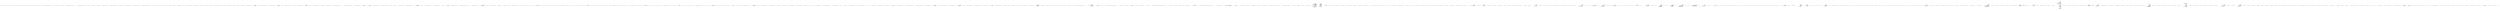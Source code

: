 digraph  {
d27 [label="NewState.IsFinal", span="76-76", cluster="HangFire.States.ApplyStateContext.ApplyState(HangFire.States.StateHandlerCollection, System.Collections.Generic.IEnumerable<HangFire.States.IApplyStateFilter>)", color=green, community=0];
d42 [label="HangFire.States.ApplyStateContext", span=""];
d25 [label=filters, span="71-71", cluster="HangFire.States.ApplyStateContext.ApplyState(HangFire.States.StateHandlerCollection, System.Collections.Generic.IEnumerable<HangFire.States.IApplyStateFilter>)"];
d28 [label="transaction.ExpireJob(JobId, JobExpirationTimeout)", span="78-78", cluster="HangFire.States.ApplyStateContext.ApplyState(HangFire.States.StateHandlerCollection, System.Collections.Generic.IEnumerable<HangFire.States.IApplyStateFilter>)"];
d29 [label="transaction.PersistJob(JobId)", span="82-82", cluster="HangFire.States.ApplyStateContext.ApplyState(HangFire.States.StateHandlerCollection, System.Collections.Generic.IEnumerable<HangFire.States.IApplyStateFilter>)"];
d5 [label="_connection = connection", span="36-36", cluster="HangFire.States.ApplyStateContext.ApplyStateContext(HangFire.Storage.IStorageConnection, HangFire.States.StateContext, HangFire.States.IState, string)"];
d6 [label="OldStateName = oldStateName", span="37-37", cluster="HangFire.States.ApplyStateContext.ApplyStateContext(HangFire.Storage.IStorageConnection, HangFire.States.StateContext, HangFire.States.IState, string)"];
d7 [label="NewState = newState", span="38-38", cluster="HangFire.States.ApplyStateContext.ApplyStateContext(HangFire.Storage.IStorageConnection, HangFire.States.StateContext, HangFire.States.IState, string)"];
d8 [label="JobExpirationTimeout = TimeSpan.FromDays(1)", span="39-39", cluster="HangFire.States.ApplyStateContext.ApplyStateContext(HangFire.Storage.IStorageConnection, HangFire.States.StateContext, HangFire.States.IState, string)"];
d17 [label="var transaction = _connection.CreateWriteTransaction()", span="52-52", cluster="HangFire.States.ApplyStateContext.ApplyState(HangFire.States.StateHandlerCollection, System.Collections.Generic.IEnumerable<HangFire.States.IApplyStateFilter>)"];
d18 [label="handlers.GetHandlers(OldStateName)", span="54-54", cluster="HangFire.States.ApplyStateContext.ApplyState(HangFire.States.StateHandlerCollection, System.Collections.Generic.IEnumerable<HangFire.States.IApplyStateFilter>)"];
d19 [label="handler.Unapply(this, transaction)", span="56-56", cluster="HangFire.States.ApplyStateContext.ApplyState(HangFire.States.StateHandlerCollection, System.Collections.Generic.IEnumerable<HangFire.States.IApplyStateFilter>)"];
d21 [label="filter.OnStateUnapplied(this, transaction)", span="61-61", cluster="HangFire.States.ApplyStateContext.ApplyState(HangFire.States.StateHandlerCollection, System.Collections.Generic.IEnumerable<HangFire.States.IApplyStateFilter>)"];
d22 [label="transaction.SetJobState(JobId, NewState)", span="64-64", cluster="HangFire.States.ApplyStateContext.ApplyState(HangFire.States.StateHandlerCollection, System.Collections.Generic.IEnumerable<HangFire.States.IApplyStateFilter>)"];
d23 [label="handlers.GetHandlers(NewState.Name)", span="66-66", cluster="HangFire.States.ApplyStateContext.ApplyState(HangFire.States.StateHandlerCollection, System.Collections.Generic.IEnumerable<HangFire.States.IApplyStateFilter>)"];
d24 [label="handler.Apply(this, transaction)", span="68-68", cluster="HangFire.States.ApplyStateContext.ApplyState(HangFire.States.StateHandlerCollection, System.Collections.Generic.IEnumerable<HangFire.States.IApplyStateFilter>)"];
d26 [label="filter.OnStateApplied(this, transaction)", span="73-73", cluster="HangFire.States.ApplyStateContext.ApplyState(HangFire.States.StateHandlerCollection, System.Collections.Generic.IEnumerable<HangFire.States.IApplyStateFilter>)"];
d12 [label="Entry HangFire.States.ApplyStateContext.ApplyState(HangFire.States.StateHandlerCollection, System.Collections.Generic.IEnumerable<HangFire.States.IApplyStateFilter>)", span="46-46", cluster="HangFire.States.ApplyStateContext.ApplyState(HangFire.States.StateHandlerCollection, System.Collections.Generic.IEnumerable<HangFire.States.IApplyStateFilter>)"];
d30 [label="transaction.Commit()", span="85-85", cluster="HangFire.States.ApplyStateContext.ApplyState(HangFire.States.StateHandlerCollection, System.Collections.Generic.IEnumerable<HangFire.States.IApplyStateFilter>)"];
d39 [label="Entry HangFire.Storage.IWriteOnlyTransaction.ExpireJob(string, System.TimeSpan)", span="24-24", cluster="HangFire.Storage.IWriteOnlyTransaction.ExpireJob(string, System.TimeSpan)"];
d40 [label="Entry HangFire.Storage.IWriteOnlyTransaction.PersistJob(string)", span="25-25", cluster="HangFire.Storage.IWriteOnlyTransaction.PersistJob(string)"];
d0 [label="Entry HangFire.States.ApplyStateContext.ApplyStateContext(HangFire.Storage.IStorageConnection, HangFire.States.StateContext, HangFire.States.IState, string)", span="26-26", cluster="HangFire.States.ApplyStateContext.ApplyStateContext(HangFire.Storage.IStorageConnection, HangFire.States.StateContext, HangFire.States.IState, string)"];
d3 [label="newState == null", span="34-34", cluster="HangFire.States.ApplyStateContext.ApplyStateContext(HangFire.Storage.IStorageConnection, HangFire.States.StateContext, HangFire.States.IState, string)"];
d9 [label="Exit HangFire.States.ApplyStateContext.ApplyStateContext(HangFire.Storage.IStorageConnection, HangFire.States.StateContext, HangFire.States.IState, string)", span="26-26", cluster="HangFire.States.ApplyStateContext.ApplyStateContext(HangFire.Storage.IStorageConnection, HangFire.States.StateContext, HangFire.States.IState, string)"];
d11 [label="Entry System.TimeSpan.FromDays(double)", span="0-0", cluster="System.TimeSpan.FromDays(double)"];
d15 [label="filters == null", span="50-50", cluster="HangFire.States.ApplyStateContext.ApplyState(HangFire.States.StateHandlerCollection, System.Collections.Generic.IEnumerable<HangFire.States.IApplyStateFilter>)"];
d32 [label="Entry HangFire.Storage.IStorageConnection.CreateWriteTransaction()", span="26-26", cluster="HangFire.Storage.IStorageConnection.CreateWriteTransaction()"];
d20 [label=filters, span="59-59", cluster="HangFire.States.ApplyStateContext.ApplyState(HangFire.States.StateHandlerCollection, System.Collections.Generic.IEnumerable<HangFire.States.IApplyStateFilter>)"];
d33 [label="Entry HangFire.States.StateHandlerCollection.GetHandlers(string)", span="40-40", cluster="HangFire.States.StateHandlerCollection.GetHandlers(string)"];
d34 [label="Entry HangFire.States.IStateHandler.Unapply(HangFire.States.ApplyStateContext, HangFire.Storage.IWriteOnlyTransaction)", span="25-25", cluster="HangFire.States.IStateHandler.Unapply(HangFire.States.ApplyStateContext, HangFire.Storage.IWriteOnlyTransaction)"];
d35 [label="Entry HangFire.States.IApplyStateFilter.OnStateUnapplied(HangFire.States.ApplyStateContext, HangFire.Storage.IWriteOnlyTransaction)", span="36-36", cluster="HangFire.States.IApplyStateFilter.OnStateUnapplied(HangFire.States.ApplyStateContext, HangFire.Storage.IWriteOnlyTransaction)"];
d36 [label="Entry HangFire.Storage.IWriteOnlyTransaction.SetJobState(string, HangFire.States.IState)", span="26-26", cluster="HangFire.Storage.IWriteOnlyTransaction.SetJobState(string, HangFire.States.IState)"];
d37 [label="Entry HangFire.States.IStateHandler.Apply(HangFire.States.ApplyStateContext, HangFire.Storage.IWriteOnlyTransaction)", span="24-24", cluster="HangFire.States.IStateHandler.Apply(HangFire.States.ApplyStateContext, HangFire.Storage.IWriteOnlyTransaction)"];
d38 [label="Entry HangFire.States.IApplyStateFilter.OnStateApplied(HangFire.States.ApplyStateContext, HangFire.Storage.IWriteOnlyTransaction)", span="29-29", cluster="HangFire.States.IApplyStateFilter.OnStateApplied(HangFire.States.ApplyStateContext, HangFire.Storage.IWriteOnlyTransaction)"];
d31 [label="Exit HangFire.States.ApplyStateContext.ApplyState(HangFire.States.StateHandlerCollection, System.Collections.Generic.IEnumerable<HangFire.States.IApplyStateFilter>)", span="46-46", cluster="HangFire.States.ApplyStateContext.ApplyState(HangFire.States.StateHandlerCollection, System.Collections.Generic.IEnumerable<HangFire.States.IApplyStateFilter>)"];
d13 [label="handlers == null", span="49-49", cluster="HangFire.States.ApplyStateContext.ApplyState(HangFire.States.StateHandlerCollection, System.Collections.Generic.IEnumerable<HangFire.States.IApplyStateFilter>)"];
d41 [label="Entry HangFire.Storage.IWriteOnlyTransaction.Commit()", span="48-48", cluster="HangFire.Storage.IWriteOnlyTransaction.Commit()"];
d1 [label="connection == null", span="33-33", cluster="HangFire.States.ApplyStateContext.ApplyStateContext(HangFire.Storage.IStorageConnection, HangFire.States.StateContext, HangFire.States.IState, string)"];
d4 [label="throw new ArgumentNullException(''newState'');", span="34-34", cluster="HangFire.States.ApplyStateContext.ApplyStateContext(HangFire.Storage.IStorageConnection, HangFire.States.StateContext, HangFire.States.IState, string)"];
d2 [label="throw new ArgumentNullException(''connection'');", span="33-33", cluster="HangFire.States.ApplyStateContext.ApplyStateContext(HangFire.Storage.IStorageConnection, HangFire.States.StateContext, HangFire.States.IState, string)"];
d16 [label="throw new ArgumentNullException(''filters'');", span="50-50", cluster="HangFire.States.ApplyStateContext.ApplyState(HangFire.States.StateHandlerCollection, System.Collections.Generic.IEnumerable<HangFire.States.IApplyStateFilter>)"];
d14 [label="throw new ArgumentNullException(''handlers'');", span="49-49", cluster="HangFire.States.ApplyStateContext.ApplyState(HangFire.States.StateHandlerCollection, System.Collections.Generic.IEnumerable<HangFire.States.IApplyStateFilter>)"];
d10 [label="Entry System.ArgumentNullException.ArgumentNullException(string)", span="0-0", cluster="System.ArgumentNullException.ArgumentNullException(string)"];
m2_6 [label="Entry HangFire.Core.Tests.States.SucceededStateFacts.SerializeData_ReturnsCorrectData()", span="16-16", cluster="HangFire.Core.Tests.States.SucceededStateFacts.SerializeData_ReturnsCorrectData()", file="BackgroundJobClientExtensions.cs"];
m2_7 [label="var state = new SucceededState()", span="18-18", cluster="HangFire.Core.Tests.States.SucceededStateFacts.SerializeData_ReturnsCorrectData()", file="BackgroundJobClientExtensions.cs"];
m2_8 [label="var data = state.SerializeData()", span="20-20", cluster="HangFire.Core.Tests.States.SucceededStateFacts.SerializeData_ReturnsCorrectData()", file="BackgroundJobClientExtensions.cs"];
m2_9 [label="Assert.Equal(JobHelper.ToStringTimestamp(state.SucceededAt), data[''SucceededAt''])", span="22-22", cluster="HangFire.Core.Tests.States.SucceededStateFacts.SerializeData_ReturnsCorrectData()", file="BackgroundJobClientExtensions.cs"];
m2_10 [label="Exit HangFire.Core.Tests.States.SucceededStateFacts.SerializeData_ReturnsCorrectData()", span="16-16", cluster="HangFire.Core.Tests.States.SucceededStateFacts.SerializeData_ReturnsCorrectData()", file="BackgroundJobClientExtensions.cs"];
m2_13 [label="Entry HangFire.Core.Tests.States.SucceededStateFacts.IsFinal_ReturnsTrue()", span="26-26", cluster="HangFire.Core.Tests.States.SucceededStateFacts.IsFinal_ReturnsTrue()", file="BackgroundJobClientExtensions.cs"];
m2_14 [label="var state = new SucceededState()", span="28-28", cluster="HangFire.Core.Tests.States.SucceededStateFacts.IsFinal_ReturnsTrue()", file="BackgroundJobClientExtensions.cs"];
m2_15 [label="Assert.True(state.IsFinal)", span="29-29", cluster="HangFire.Core.Tests.States.SucceededStateFacts.IsFinal_ReturnsTrue()", file="BackgroundJobClientExtensions.cs"];
m2_16 [label="Exit HangFire.Core.Tests.States.SucceededStateFacts.IsFinal_ReturnsTrue()", span="26-26", cluster="HangFire.Core.Tests.States.SucceededStateFacts.IsFinal_ReturnsTrue()", file="BackgroundJobClientExtensions.cs"];
m2_17 [label="Entry Unk.True", span="", cluster="Unk.True", file="BackgroundJobClientExtensions.cs"];
m2_5 [label="Entry Unk.Equal", span="", cluster="Unk.Equal", file="BackgroundJobClientExtensions.cs"];
m2_0 [label="Entry HangFire.Core.Tests.States.SucceededStateFacts.StateName_IsCorrect()", span="9-9", cluster="HangFire.Core.Tests.States.SucceededStateFacts.StateName_IsCorrect()", file="BackgroundJobClientExtensions.cs"];
m2_1 [label="var state = new SucceededState()", span="11-11", cluster="HangFire.Core.Tests.States.SucceededStateFacts.StateName_IsCorrect()", file="BackgroundJobClientExtensions.cs"];
m2_2 [label="Assert.Equal(SucceededState.StateName, state.Name)", span="12-12", cluster="HangFire.Core.Tests.States.SucceededStateFacts.StateName_IsCorrect()", file="BackgroundJobClientExtensions.cs"];
m2_3 [label="Exit HangFire.Core.Tests.States.SucceededStateFacts.StateName_IsCorrect()", span="9-9", cluster="HangFire.Core.Tests.States.SucceededStateFacts.StateName_IsCorrect()", file="BackgroundJobClientExtensions.cs"];
m2_11 [label="Entry HangFire.States.SucceededState.SerializeData()", span="39-39", cluster="HangFire.States.SucceededState.SerializeData()", file="BackgroundJobClientExtensions.cs"];
m2_4 [label="Entry HangFire.States.SucceededState.SucceededState()", span="27-27", cluster="HangFire.States.SucceededState.SucceededState()", file="BackgroundJobClientExtensions.cs"];
m2_12 [label="Entry HangFire.Common.JobHelper.ToStringTimestamp(System.DateTime)", span="50-50", cluster="HangFire.Common.JobHelper.ToStringTimestamp(System.DateTime)", file="BackgroundJobClientExtensions.cs"];
m3_6 [label="Entry HangFire.Core.Tests.BackgroundJobClientExtensionsFacts.StaticCreate_ThrowsAnException_WhenClientIsNull()", span="20-20", cluster="HangFire.Core.Tests.BackgroundJobClientExtensionsFacts.StaticCreate_ThrowsAnException_WhenClientIsNull()", file="BackgroundJobClientExtensionsFacts.cs"];
m3_7 [label="var exception = Assert.Throws<ArgumentNullException>(\r\n                () => BackgroundJobClientExtensions.Create(\r\n                    null, () => StaticMethod(), _state.Object))", span="22-24", cluster="HangFire.Core.Tests.BackgroundJobClientExtensionsFacts.StaticCreate_ThrowsAnException_WhenClientIsNull()", file="BackgroundJobClientExtensionsFacts.cs"];
m3_8 [label="Assert.Equal(''client'', exception.ParamName)", span="26-26", cluster="HangFire.Core.Tests.BackgroundJobClientExtensionsFacts.StaticCreate_ThrowsAnException_WhenClientIsNull()", file="BackgroundJobClientExtensionsFacts.cs"];
m3_9 [label="Exit HangFire.Core.Tests.BackgroundJobClientExtensionsFacts.StaticCreate_ThrowsAnException_WhenClientIsNull()", span="20-20", cluster="HangFire.Core.Tests.BackgroundJobClientExtensionsFacts.StaticCreate_ThrowsAnException_WhenClientIsNull()", file="BackgroundJobClientExtensionsFacts.cs"];
m3_95 [label="Entry HangFire.Core.Tests.BackgroundJobClientExtensionsFacts.StaticEnqueue_WithQueue_ThrowsAnException_WhenClientIsNull()", span="92-92", cluster="HangFire.Core.Tests.BackgroundJobClientExtensionsFacts.StaticEnqueue_WithQueue_ThrowsAnException_WhenClientIsNull()", file="BackgroundJobClientExtensionsFacts.cs"];
m3_96 [label="var exception = Assert.Throws<ArgumentNullException>(\r\n                () => BackgroundJobClientExtensions.Enqueue(\r\n                    null, () => StaticMethod(), ''critical''))", span="94-96", cluster="HangFire.Core.Tests.BackgroundJobClientExtensionsFacts.StaticEnqueue_WithQueue_ThrowsAnException_WhenClientIsNull()", file="BackgroundJobClientExtensionsFacts.cs"];
m3_97 [label="Assert.Equal(''client'', exception.ParamName)", span="98-98", cluster="HangFire.Core.Tests.BackgroundJobClientExtensionsFacts.StaticEnqueue_WithQueue_ThrowsAnException_WhenClientIsNull()", file="BackgroundJobClientExtensionsFacts.cs"];
m3_98 [label="Exit HangFire.Core.Tests.BackgroundJobClientExtensionsFacts.StaticEnqueue_WithQueue_ThrowsAnException_WhenClientIsNull()", span="92-92", cluster="HangFire.Core.Tests.BackgroundJobClientExtensionsFacts.StaticEnqueue_WithQueue_ThrowsAnException_WhenClientIsNull()", file="BackgroundJobClientExtensionsFacts.cs"];
m3_4 [label="Entry Mock<IBackgroundJobClient>.cstr", span="", cluster="Mock<IBackgroundJobClient>.cstr", file="BackgroundJobClientExtensionsFacts.cs"];
m3_11 [label="Entry Unk.Equal", span="", cluster="Unk.Equal", file="BackgroundJobClientExtensionsFacts.cs"];
m3_52 [label="Entry HangFire.Core.Tests.BackgroundJobClientExtensionsFacts.StaticEnqueue_ThrowsAnException_WhenClientIsNull()", span="56-56", cluster="HangFire.Core.Tests.BackgroundJobClientExtensionsFacts.StaticEnqueue_ThrowsAnException_WhenClientIsNull()", file="BackgroundJobClientExtensionsFacts.cs"];
m3_53 [label="var exception = Assert.Throws<ArgumentNullException>(\r\n                () => BackgroundJobClientExtensions.Enqueue(\r\n                    null, () => StaticMethod()))", span="58-60", cluster="HangFire.Core.Tests.BackgroundJobClientExtensionsFacts.StaticEnqueue_ThrowsAnException_WhenClientIsNull()", file="BackgroundJobClientExtensionsFacts.cs"];
m3_54 [label="Assert.Equal(''client'', exception.ParamName)", span="62-62", cluster="HangFire.Core.Tests.BackgroundJobClientExtensionsFacts.StaticEnqueue_ThrowsAnException_WhenClientIsNull()", file="BackgroundJobClientExtensionsFacts.cs"];
m3_55 [label="Exit HangFire.Core.Tests.BackgroundJobClientExtensionsFacts.StaticEnqueue_ThrowsAnException_WhenClientIsNull()", span="56-56", cluster="HangFire.Core.Tests.BackgroundJobClientExtensionsFacts.StaticEnqueue_ThrowsAnException_WhenClientIsNull()", file="BackgroundJobClientExtensionsFacts.cs"];
m3_10 [label="Entry Unk.>", span="", cluster="Unk.>", file="BackgroundJobClientExtensionsFacts.cs"];
m3_41 [label="Entry HangFire.Core.Tests.BackgroundJobClientExtensionsFacts.InstanceMethod()", span="176-176", cluster="HangFire.Core.Tests.BackgroundJobClientExtensionsFacts.InstanceMethod()", file="BackgroundJobClientExtensionsFacts.cs"];
m3_194 [label="Exit HangFire.Core.Tests.BackgroundJobClientExtensionsFacts.InstanceMethod()", span="176-176", cluster="HangFire.Core.Tests.BackgroundJobClientExtensionsFacts.InstanceMethod()", file="BackgroundJobClientExtensionsFacts.cs"];
m3_151 [label="Entry HangFire.BackgroundJobClientExtensions.Schedule(HangFire.IBackgroundJobClient, System.Linq.Expressions.Expression<System.Action>, System.TimeSpan)", span="106-106", cluster="HangFire.BackgroundJobClientExtensions.Schedule(HangFire.IBackgroundJobClient, System.Linq.Expressions.Expression<System.Action>, System.TimeSpan)", file="BackgroundJobClientExtensionsFacts.cs"];
m3_176 [label="Entry HangFire.BackgroundJobClientExtensions.Schedule<T>(HangFire.IBackgroundJobClient, System.Linq.Expressions.Expression<System.Action<T>>, System.TimeSpan)", span="123-123", cluster="HangFire.BackgroundJobClientExtensions.Schedule<T>(HangFire.IBackgroundJobClient, System.Linq.Expressions.Expression<System.Action<T>>, System.TimeSpan)", file="BackgroundJobClientExtensionsFacts.cs"];
m3_180 [label="Entry HangFire.Core.Tests.BackgroundJobClientExtensionsFacts.InstanceSchedule_ShouldCreateAJobInTheScheduledState()", span="162-162", cluster="HangFire.Core.Tests.BackgroundJobClientExtensionsFacts.InstanceSchedule_ShouldCreateAJobInTheScheduledState()", file="BackgroundJobClientExtensionsFacts.cs"];
m3_181 [label="_client.Object.Schedule<BackgroundJobClientExtensionsFacts>(\r\n                x => x.InstanceMethod(), TimeSpan.FromDays(1))", span="164-165", cluster="HangFire.Core.Tests.BackgroundJobClientExtensionsFacts.InstanceSchedule_ShouldCreateAJobInTheScheduledState()", file="BackgroundJobClientExtensionsFacts.cs"];
m3_182 [label="_client.Verify(x => x.Create(\r\n                It.IsNotNull<Job>(),\r\n                It.Is<ScheduledState>(state => state.EnqueueAt > DateTime.UtcNow)))", span="167-169", cluster="HangFire.Core.Tests.BackgroundJobClientExtensionsFacts.InstanceSchedule_ShouldCreateAJobInTheScheduledState()", file="BackgroundJobClientExtensionsFacts.cs"];
m3_183 [label="Exit HangFire.Core.Tests.BackgroundJobClientExtensionsFacts.InstanceSchedule_ShouldCreateAJobInTheScheduledState()", span="162-162", cluster="HangFire.Core.Tests.BackgroundJobClientExtensionsFacts.InstanceSchedule_ShouldCreateAJobInTheScheduledState()", file="BackgroundJobClientExtensionsFacts.cs"];
m3_67 [label="Entry Unk.Enqueue", span="", cluster="Unk.Enqueue", file="BackgroundJobClientExtensionsFacts.cs"];
m3_20 [label="Entry HangFire.Core.Tests.BackgroundJobClientExtensionsFacts.StaticCreate_ShouldCreateAJobInTheGivenState()", span="30-30", cluster="HangFire.Core.Tests.BackgroundJobClientExtensionsFacts.StaticCreate_ShouldCreateAJobInTheGivenState()", file="BackgroundJobClientExtensionsFacts.cs"];
m3_21 [label="_client.Object.Create(() => StaticMethod(), _state.Object)", span="32-32", cluster="HangFire.Core.Tests.BackgroundJobClientExtensionsFacts.StaticCreate_ShouldCreateAJobInTheGivenState()", file="BackgroundJobClientExtensionsFacts.cs"];
m3_22 [label="_client.Verify(x => x.Create(It.IsNotNull<Job>(), _state.Object))", span="34-34", cluster="HangFire.Core.Tests.BackgroundJobClientExtensionsFacts.StaticCreate_ShouldCreateAJobInTheGivenState()", file="BackgroundJobClientExtensionsFacts.cs"];
m3_23 [label="Exit HangFire.Core.Tests.BackgroundJobClientExtensionsFacts.StaticCreate_ShouldCreateAJobInTheGivenState()", span="30-30", cluster="HangFire.Core.Tests.BackgroundJobClientExtensionsFacts.StaticCreate_ShouldCreateAJobInTheGivenState()", file="BackgroundJobClientExtensionsFacts.cs"];
m3_119 [label="Entry HangFire.Core.Tests.BackgroundJobClientExtensionsFacts.InstanceEnqueue_WithQueue_ThrowsAnException_WhenClientIsNull()", span="112-112", cluster="HangFire.Core.Tests.BackgroundJobClientExtensionsFacts.InstanceEnqueue_WithQueue_ThrowsAnException_WhenClientIsNull()", file="BackgroundJobClientExtensionsFacts.cs"];
m3_120 [label="var exception = Assert.Throws<ArgumentNullException>(\r\n                () => BackgroundJobClientExtensions.Enqueue<BackgroundJobClientExtensionsFacts>(\r\n                    null, x => x.InstanceMethod(), ''critical''))", span="114-116", cluster="HangFire.Core.Tests.BackgroundJobClientExtensionsFacts.InstanceEnqueue_WithQueue_ThrowsAnException_WhenClientIsNull()", file="BackgroundJobClientExtensionsFacts.cs"];
m3_121 [label="Assert.Equal(''client'', exception.ParamName)", span="118-118", cluster="HangFire.Core.Tests.BackgroundJobClientExtensionsFacts.InstanceEnqueue_WithQueue_ThrowsAnException_WhenClientIsNull()", file="BackgroundJobClientExtensionsFacts.cs"];
m3_122 [label="Exit HangFire.Core.Tests.BackgroundJobClientExtensionsFacts.InstanceEnqueue_WithQueue_ThrowsAnException_WhenClientIsNull()", span="112-112", cluster="HangFire.Core.Tests.BackgroundJobClientExtensionsFacts.InstanceEnqueue_WithQueue_ThrowsAnException_WhenClientIsNull()", file="BackgroundJobClientExtensionsFacts.cs"];
m3_106 [label="Entry HangFire.Core.Tests.BackgroundJobClientExtensionsFacts.StaticEnqueue_WithQueue_ShouldCreateAJobInTheEnqueuedState()", span="102-102", cluster="HangFire.Core.Tests.BackgroundJobClientExtensionsFacts.StaticEnqueue_WithQueue_ShouldCreateAJobInTheEnqueuedState()", file="BackgroundJobClientExtensionsFacts.cs"];
m3_107 [label="_client.Object.Enqueue(() => StaticMethod(), ''critical'')", span="104-104", cluster="HangFire.Core.Tests.BackgroundJobClientExtensionsFacts.StaticEnqueue_WithQueue_ShouldCreateAJobInTheEnqueuedState()", file="BackgroundJobClientExtensionsFacts.cs"];
m3_108 [label="_client.Verify(x => x.Create(\r\n                It.IsNotNull<Job>(),\r\n                It.Is<EnqueuedState>(state => state.Queue == ''critical'')))", span="106-108", cluster="HangFire.Core.Tests.BackgroundJobClientExtensionsFacts.StaticEnqueue_WithQueue_ShouldCreateAJobInTheEnqueuedState()", file="BackgroundJobClientExtensionsFacts.cs"];
m3_109 [label="Exit HangFire.Core.Tests.BackgroundJobClientExtensionsFacts.StaticEnqueue_WithQueue_ShouldCreateAJobInTheEnqueuedState()", span="102-102", cluster="HangFire.Core.Tests.BackgroundJobClientExtensionsFacts.StaticEnqueue_WithQueue_ShouldCreateAJobInTheEnqueuedState()", file="BackgroundJobClientExtensionsFacts.cs"];
m3_126 [label="Entry HangFire.BackgroundJobClientExtensions.Enqueue<T>(HangFire.IBackgroundJobClient, System.Linq.Expressions.Expression<System.Action<T>>, string)", span="90-90", cluster="HangFire.BackgroundJobClientExtensions.Enqueue<T>(HangFire.IBackgroundJobClient, System.Linq.Expressions.Expression<System.Action<T>>, string)", file="BackgroundJobClientExtensionsFacts.cs"];
m3_5 [label="Entry Mock<State>.cstr", span="", cluster="Mock<State>.cstr", file="BackgroundJobClientExtensionsFacts.cs"];
m3_169 [label="Entry HangFire.Core.Tests.BackgroundJobClientExtensionsFacts.InstanceSchedule_ThrowsAnException_WhenClientIsNull()", span="152-152", cluster="HangFire.Core.Tests.BackgroundJobClientExtensionsFacts.InstanceSchedule_ThrowsAnException_WhenClientIsNull()", file="BackgroundJobClientExtensionsFacts.cs"];
m3_170 [label="var exception = Assert.Throws<ArgumentNullException>(\r\n                () => BackgroundJobClientExtensions.Schedule<BackgroundJobClientExtensionsFacts>(\r\n                    null, x => x.InstanceMethod(), TimeSpan.FromDays(1)))", span="154-156", cluster="HangFire.Core.Tests.BackgroundJobClientExtensionsFacts.InstanceSchedule_ThrowsAnException_WhenClientIsNull()", file="BackgroundJobClientExtensionsFacts.cs"];
m3_171 [label="Assert.Equal(''client'', exception.ParamName)", span="158-158", cluster="HangFire.Core.Tests.BackgroundJobClientExtensionsFacts.InstanceSchedule_ThrowsAnException_WhenClientIsNull()", file="BackgroundJobClientExtensionsFacts.cs"];
m3_172 [label="Exit HangFire.Core.Tests.BackgroundJobClientExtensionsFacts.InstanceSchedule_ThrowsAnException_WhenClientIsNull()", span="152-152", cluster="HangFire.Core.Tests.BackgroundJobClientExtensionsFacts.InstanceSchedule_ThrowsAnException_WhenClientIsNull()", file="BackgroundJobClientExtensionsFacts.cs"];
m3_19 [label="Entry HangFire.Core.Tests.BackgroundJobClientExtensionsFacts.StaticMethod()", span="172-172", cluster="HangFire.Core.Tests.BackgroundJobClientExtensionsFacts.StaticMethod()", file="BackgroundJobClientExtensionsFacts.cs"];
m3_193 [label="Exit HangFire.Core.Tests.BackgroundJobClientExtensionsFacts.StaticMethod()", span="172-172", cluster="HangFire.Core.Tests.BackgroundJobClientExtensionsFacts.StaticMethod()", file="BackgroundJobClientExtensionsFacts.cs"];
m3_190 [label="Entry lambda expression", span="169-169", cluster="lambda expression", file="BackgroundJobClientExtensionsFacts.cs"];
m3_12 [label="Entry lambda expression", span="23-24", cluster="lambda expression", file="BackgroundJobClientExtensionsFacts.cs"];
m3_13 [label="BackgroundJobClientExtensions.Create(\r\n                    null, () => StaticMethod(), _state.Object)", span="23-24", cluster="lambda expression", file="BackgroundJobClientExtensionsFacts.cs"];
m3_14 [label="Exit lambda expression", span="23-24", cluster="lambda expression", file="BackgroundJobClientExtensionsFacts.cs"];
m3_16 [label="Entry lambda expression", span="24-24", cluster="lambda expression", file="BackgroundJobClientExtensionsFacts.cs"];
m3_17 [label="StaticMethod()", span="24-24", cluster="lambda expression", file="BackgroundJobClientExtensionsFacts.cs"];
m3_18 [label="Exit lambda expression", span="24-24", cluster="lambda expression", file="BackgroundJobClientExtensionsFacts.cs"];
m3_25 [label="Entry lambda expression", span="32-32", cluster="lambda expression", file="BackgroundJobClientExtensionsFacts.cs"];
m3_28 [label="Entry lambda expression", span="34-34", cluster="lambda expression", file="BackgroundJobClientExtensionsFacts.cs"];
m3_26 [label="StaticMethod()", span="32-32", cluster="lambda expression", file="BackgroundJobClientExtensionsFacts.cs"];
m3_27 [label="Exit lambda expression", span="32-32", cluster="lambda expression", file="BackgroundJobClientExtensionsFacts.cs"];
m3_29 [label="x.Create(It.IsNotNull<Job>(), _state.Object)", span="34-34", cluster="lambda expression", file="BackgroundJobClientExtensionsFacts.cs"];
m3_30 [label="Exit lambda expression", span="34-34", cluster="lambda expression", file="BackgroundJobClientExtensionsFacts.cs"];
m3_35 [label="Entry lambda expression", span="41-42", cluster="lambda expression", file="BackgroundJobClientExtensionsFacts.cs"];
m3_36 [label="BackgroundJobClientExtensions.Create<BackgroundJobClientExtensionsFacts>(\r\n                    null, x => x.InstanceMethod(), _state.Object)", span="41-42", cluster="lambda expression", file="BackgroundJobClientExtensionsFacts.cs"];
m3_37 [label="Exit lambda expression", span="41-42", cluster="lambda expression", file="BackgroundJobClientExtensionsFacts.cs"];
m3_38 [label="Entry lambda expression", span="42-42", cluster="lambda expression", file="BackgroundJobClientExtensionsFacts.cs"];
m3_39 [label="x.InstanceMethod()", span="42-42", cluster="lambda expression", file="BackgroundJobClientExtensionsFacts.cs"];
m3_40 [label="Exit lambda expression", span="42-42", cluster="lambda expression", file="BackgroundJobClientExtensionsFacts.cs"];
m3_46 [label="Entry lambda expression", span="50-50", cluster="lambda expression", file="BackgroundJobClientExtensionsFacts.cs"];
m3_49 [label="Entry lambda expression", span="52-52", cluster="lambda expression", file="BackgroundJobClientExtensionsFacts.cs"];
m3_47 [label="x.InstanceMethod()", span="50-50", cluster="lambda expression", file="BackgroundJobClientExtensionsFacts.cs"];
m3_48 [label="Exit lambda expression", span="50-50", cluster="lambda expression", file="BackgroundJobClientExtensionsFacts.cs"];
m3_50 [label="x.Create(It.IsNotNull<Job>(), _state.Object)", span="52-52", cluster="lambda expression", file="BackgroundJobClientExtensionsFacts.cs"];
m3_51 [label="Exit lambda expression", span="52-52", cluster="lambda expression", file="BackgroundJobClientExtensionsFacts.cs"];
m3_56 [label="Entry lambda expression", span="59-60", cluster="lambda expression", file="BackgroundJobClientExtensionsFacts.cs"];
m3_57 [label="BackgroundJobClientExtensions.Enqueue(\r\n                    null, () => StaticMethod())", span="59-60", cluster="lambda expression", file="BackgroundJobClientExtensionsFacts.cs"];
m3_58 [label="Exit lambda expression", span="59-60", cluster="lambda expression", file="BackgroundJobClientExtensionsFacts.cs"];
m3_60 [label="Entry lambda expression", span="60-60", cluster="lambda expression", file="BackgroundJobClientExtensionsFacts.cs"];
m3_61 [label="StaticMethod()", span="60-60", cluster="lambda expression", file="BackgroundJobClientExtensionsFacts.cs"];
m3_62 [label="Exit lambda expression", span="60-60", cluster="lambda expression", file="BackgroundJobClientExtensionsFacts.cs"];
m3_68 [label="Entry lambda expression", span="68-68", cluster="lambda expression", file="BackgroundJobClientExtensionsFacts.cs"];
m3_71 [label="Entry lambda expression", span="70-70", cluster="lambda expression", file="BackgroundJobClientExtensionsFacts.cs"];
m3_69 [label="StaticMethod()", span="68-68", cluster="lambda expression", file="BackgroundJobClientExtensionsFacts.cs"];
m3_70 [label="Exit lambda expression", span="68-68", cluster="lambda expression", file="BackgroundJobClientExtensionsFacts.cs"];
m3_72 [label="x.Create(It.IsNotNull<Job>(), It.IsAny<EnqueuedState>())", span="70-70", cluster="lambda expression", file="BackgroundJobClientExtensionsFacts.cs"];
m3_73 [label="Exit lambda expression", span="70-70", cluster="lambda expression", file="BackgroundJobClientExtensionsFacts.cs"];
m3_78 [label="Entry lambda expression", span="77-78", cluster="lambda expression", file="BackgroundJobClientExtensionsFacts.cs"];
m3_79 [label="BackgroundJobClientExtensions.Enqueue<BackgroundJobClientExtensionsFacts>(\r\n                    null, x => x.InstanceMethod())", span="77-78", cluster="lambda expression", file="BackgroundJobClientExtensionsFacts.cs"];
m3_80 [label="Exit lambda expression", span="77-78", cluster="lambda expression", file="BackgroundJobClientExtensionsFacts.cs"];
m3_82 [label="Entry lambda expression", span="78-78", cluster="lambda expression", file="BackgroundJobClientExtensionsFacts.cs"];
m3_83 [label="x.InstanceMethod()", span="78-78", cluster="lambda expression", file="BackgroundJobClientExtensionsFacts.cs"];
m3_84 [label="Exit lambda expression", span="78-78", cluster="lambda expression", file="BackgroundJobClientExtensionsFacts.cs"];
m3_89 [label="Entry lambda expression", span="86-86", cluster="lambda expression", file="BackgroundJobClientExtensionsFacts.cs"];
m3_92 [label="Entry lambda expression", span="88-88", cluster="lambda expression", file="BackgroundJobClientExtensionsFacts.cs"];
m3_90 [label="x.InstanceMethod()", span="86-86", cluster="lambda expression", file="BackgroundJobClientExtensionsFacts.cs"];
m3_91 [label="Exit lambda expression", span="86-86", cluster="lambda expression", file="BackgroundJobClientExtensionsFacts.cs"];
m3_93 [label="x.Create(It.IsNotNull<Job>(), It.IsAny<EnqueuedState>())", span="88-88", cluster="lambda expression", file="BackgroundJobClientExtensionsFacts.cs"];
m3_94 [label="Exit lambda expression", span="88-88", cluster="lambda expression", file="BackgroundJobClientExtensionsFacts.cs"];
m3_99 [label="Entry lambda expression", span="95-96", cluster="lambda expression", file="BackgroundJobClientExtensionsFacts.cs"];
m3_100 [label="BackgroundJobClientExtensions.Enqueue(\r\n                    null, () => StaticMethod(), ''critical'')", span="95-96", cluster="lambda expression", file="BackgroundJobClientExtensionsFacts.cs"];
m3_101 [label="Exit lambda expression", span="95-96", cluster="lambda expression", file="BackgroundJobClientExtensionsFacts.cs"];
m3_103 [label="Entry lambda expression", span="96-96", cluster="lambda expression", file="BackgroundJobClientExtensionsFacts.cs"];
m3_104 [label="StaticMethod()", span="96-96", cluster="lambda expression", file="BackgroundJobClientExtensionsFacts.cs"];
m3_105 [label="Exit lambda expression", span="96-96", cluster="lambda expression", file="BackgroundJobClientExtensionsFacts.cs"];
m3_110 [label="Entry lambda expression", span="104-104", cluster="lambda expression", file="BackgroundJobClientExtensionsFacts.cs"];
m3_113 [label="Entry lambda expression", span="106-108", cluster="lambda expression", file="BackgroundJobClientExtensionsFacts.cs"];
m3_111 [label="StaticMethod()", span="104-104", cluster="lambda expression", file="BackgroundJobClientExtensionsFacts.cs"];
m3_112 [label="Exit lambda expression", span="104-104", cluster="lambda expression", file="BackgroundJobClientExtensionsFacts.cs"];
m3_114 [label="x.Create(\r\n                It.IsNotNull<Job>(),\r\n                It.Is<EnqueuedState>(state => state.Queue == ''critical''))", span="106-108", cluster="lambda expression", file="BackgroundJobClientExtensionsFacts.cs"];
m3_115 [label="Exit lambda expression", span="106-108", cluster="lambda expression", file="BackgroundJobClientExtensionsFacts.cs"];
m3_116 [label="Entry lambda expression", span="108-108", cluster="lambda expression", file="BackgroundJobClientExtensionsFacts.cs"];
m3_117 [label="state.Queue == ''critical''", span="108-108", cluster="lambda expression", file="BackgroundJobClientExtensionsFacts.cs"];
m3_118 [label="Exit lambda expression", span="108-108", cluster="lambda expression", file="BackgroundJobClientExtensionsFacts.cs"];
m3_123 [label="Entry lambda expression", span="115-116", cluster="lambda expression", file="BackgroundJobClientExtensionsFacts.cs"];
m3_124 [label="BackgroundJobClientExtensions.Enqueue<BackgroundJobClientExtensionsFacts>(\r\n                    null, x => x.InstanceMethod(), ''critical'')", span="115-116", cluster="lambda expression", file="BackgroundJobClientExtensionsFacts.cs"];
m3_125 [label="Exit lambda expression", span="115-116", cluster="lambda expression", file="BackgroundJobClientExtensionsFacts.cs"];
m3_127 [label="Entry lambda expression", span="116-116", cluster="lambda expression", file="BackgroundJobClientExtensionsFacts.cs"];
m3_128 [label="x.InstanceMethod()", span="116-116", cluster="lambda expression", file="BackgroundJobClientExtensionsFacts.cs"];
m3_129 [label="Exit lambda expression", span="116-116", cluster="lambda expression", file="BackgroundJobClientExtensionsFacts.cs"];
m3_134 [label="Entry lambda expression", span="124-124", cluster="lambda expression", file="BackgroundJobClientExtensionsFacts.cs"];
m3_137 [label="Entry lambda expression", span="126-128", cluster="lambda expression", file="BackgroundJobClientExtensionsFacts.cs"];
m3_135 [label="x.InstanceMethod()", span="124-124", cluster="lambda expression", file="BackgroundJobClientExtensionsFacts.cs"];
m3_136 [label="Exit lambda expression", span="124-124", cluster="lambda expression", file="BackgroundJobClientExtensionsFacts.cs"];
m3_138 [label="x.Create(\r\n                It.IsNotNull<Job>(),\r\n                It.Is<EnqueuedState>(state => state.Queue == ''critical''))", span="126-128", cluster="lambda expression", file="BackgroundJobClientExtensionsFacts.cs"];
m3_139 [label="Exit lambda expression", span="126-128", cluster="lambda expression", file="BackgroundJobClientExtensionsFacts.cs"];
m3_140 [label="Entry lambda expression", span="128-128", cluster="lambda expression", file="BackgroundJobClientExtensionsFacts.cs"];
m3_141 [label="state.Queue == ''critical''", span="128-128", cluster="lambda expression", file="BackgroundJobClientExtensionsFacts.cs"];
m3_142 [label="Exit lambda expression", span="128-128", cluster="lambda expression", file="BackgroundJobClientExtensionsFacts.cs"];
m3_147 [label="Entry lambda expression", span="135-136", cluster="lambda expression", file="BackgroundJobClientExtensionsFacts.cs"];
m3_148 [label="BackgroundJobClientExtensions.Schedule(\r\n                    null, () => StaticMethod(), TimeSpan.FromDays(1))", span="135-136", cluster="lambda expression", file="BackgroundJobClientExtensionsFacts.cs"];
m3_149 [label="Exit lambda expression", span="135-136", cluster="lambda expression", file="BackgroundJobClientExtensionsFacts.cs"];
m3_152 [label="Entry lambda expression", span="136-136", cluster="lambda expression", file="BackgroundJobClientExtensionsFacts.cs"];
m3_153 [label="StaticMethod()", span="136-136", cluster="lambda expression", file="BackgroundJobClientExtensionsFacts.cs"];
m3_154 [label="Exit lambda expression", span="136-136", cluster="lambda expression", file="BackgroundJobClientExtensionsFacts.cs"];
m3_160 [label="Entry lambda expression", span="144-144", cluster="lambda expression", file="BackgroundJobClientExtensionsFacts.cs"];
m3_163 [label="Entry lambda expression", span="146-148", cluster="lambda expression", file="BackgroundJobClientExtensionsFacts.cs"];
m3_161 [label="StaticMethod()", span="144-144", cluster="lambda expression", file="BackgroundJobClientExtensionsFacts.cs"];
m3_162 [label="Exit lambda expression", span="144-144", cluster="lambda expression", file="BackgroundJobClientExtensionsFacts.cs"];
m3_164 [label="x.Create(\r\n                It.IsNotNull<Job>(),\r\n                It.Is<ScheduledState>(state => state.EnqueueAt > DateTime.UtcNow))", span="146-148", cluster="lambda expression", file="BackgroundJobClientExtensionsFacts.cs"];
m3_165 [label="Exit lambda expression", span="146-148", cluster="lambda expression", file="BackgroundJobClientExtensionsFacts.cs"];
m3_166 [label="Entry lambda expression", span="148-148", cluster="lambda expression", file="BackgroundJobClientExtensionsFacts.cs"];
m3_167 [label="state.EnqueueAt > DateTime.UtcNow", span="148-148", cluster="lambda expression", file="BackgroundJobClientExtensionsFacts.cs"];
m3_168 [label="Exit lambda expression", span="148-148", cluster="lambda expression", file="BackgroundJobClientExtensionsFacts.cs"];
m3_173 [label="Entry lambda expression", span="155-156", cluster="lambda expression", file="BackgroundJobClientExtensionsFacts.cs"];
m3_174 [label="BackgroundJobClientExtensions.Schedule<BackgroundJobClientExtensionsFacts>(\r\n                    null, x => x.InstanceMethod(), TimeSpan.FromDays(1))", span="155-156", cluster="lambda expression", file="BackgroundJobClientExtensionsFacts.cs"];
m3_175 [label="Exit lambda expression", span="155-156", cluster="lambda expression", file="BackgroundJobClientExtensionsFacts.cs"];
m3_177 [label="Entry lambda expression", span="156-156", cluster="lambda expression", file="BackgroundJobClientExtensionsFacts.cs"];
m3_178 [label="x.InstanceMethod()", span="156-156", cluster="lambda expression", file="BackgroundJobClientExtensionsFacts.cs"];
m3_179 [label="Exit lambda expression", span="156-156", cluster="lambda expression", file="BackgroundJobClientExtensionsFacts.cs"];
m3_184 [label="Entry lambda expression", span="165-165", cluster="lambda expression", file="BackgroundJobClientExtensionsFacts.cs"];
m3_187 [label="Entry lambda expression", span="167-169", cluster="lambda expression", file="BackgroundJobClientExtensionsFacts.cs"];
m3_185 [label="x.InstanceMethod()", span="165-165", cluster="lambda expression", file="BackgroundJobClientExtensionsFacts.cs"];
m3_186 [label="Exit lambda expression", span="165-165", cluster="lambda expression", file="BackgroundJobClientExtensionsFacts.cs"];
m3_188 [label="x.Create(\r\n                It.IsNotNull<Job>(),\r\n                It.Is<ScheduledState>(state => state.EnqueueAt > DateTime.UtcNow))", span="167-169", cluster="lambda expression", file="BackgroundJobClientExtensionsFacts.cs"];
m3_189 [label="Exit lambda expression", span="167-169", cluster="lambda expression", file="BackgroundJobClientExtensionsFacts.cs"];
m3_191 [label="state.EnqueueAt > DateTime.UtcNow", span="169-169", cluster="lambda expression", file="BackgroundJobClientExtensionsFacts.cs"];
m3_192 [label="Exit lambda expression", span="169-169", cluster="lambda expression", file="BackgroundJobClientExtensionsFacts.cs"];
m3_74 [label="Entry HangFire.Core.Tests.BackgroundJobClientExtensionsFacts.InstanceEnqueue_ThrowsAnException_WhenClientIsNull()", span="74-74", cluster="HangFire.Core.Tests.BackgroundJobClientExtensionsFacts.InstanceEnqueue_ThrowsAnException_WhenClientIsNull()", file="BackgroundJobClientExtensionsFacts.cs"];
m3_75 [label="var exception = Assert.Throws<ArgumentNullException>(\r\n                () => BackgroundJobClientExtensions.Enqueue<BackgroundJobClientExtensionsFacts>(\r\n                    null, x => x.InstanceMethod()))", span="76-78", cluster="HangFire.Core.Tests.BackgroundJobClientExtensionsFacts.InstanceEnqueue_ThrowsAnException_WhenClientIsNull()", file="BackgroundJobClientExtensionsFacts.cs"];
m3_76 [label="Assert.Equal(''client'', exception.ParamName)", span="80-80", cluster="HangFire.Core.Tests.BackgroundJobClientExtensionsFacts.InstanceEnqueue_ThrowsAnException_WhenClientIsNull()", file="BackgroundJobClientExtensionsFacts.cs"];
m3_77 [label="Exit HangFire.Core.Tests.BackgroundJobClientExtensionsFacts.InstanceEnqueue_ThrowsAnException_WhenClientIsNull()", span="74-74", cluster="HangFire.Core.Tests.BackgroundJobClientExtensionsFacts.InstanceEnqueue_ThrowsAnException_WhenClientIsNull()", file="BackgroundJobClientExtensionsFacts.cs"];
m3_85 [label="Entry HangFire.Core.Tests.BackgroundJobClientExtensionsFacts.InstanceEnqueue_ShouldCreateAJobInTheEnqueuedState()", span="84-84", cluster="HangFire.Core.Tests.BackgroundJobClientExtensionsFacts.InstanceEnqueue_ShouldCreateAJobInTheEnqueuedState()", file="BackgroundJobClientExtensionsFacts.cs"];
m3_86 [label="_client.Object.Enqueue<BackgroundJobClientExtensionsFacts>(x => x.InstanceMethod())", span="86-86", cluster="HangFire.Core.Tests.BackgroundJobClientExtensionsFacts.InstanceEnqueue_ShouldCreateAJobInTheEnqueuedState()", file="BackgroundJobClientExtensionsFacts.cs"];
m3_87 [label="_client.Verify(x => x.Create(It.IsNotNull<Job>(), It.IsAny<EnqueuedState>()))", span="88-88", cluster="HangFire.Core.Tests.BackgroundJobClientExtensionsFacts.InstanceEnqueue_ShouldCreateAJobInTheEnqueuedState()", file="BackgroundJobClientExtensionsFacts.cs"];
m3_88 [label="Exit HangFire.Core.Tests.BackgroundJobClientExtensionsFacts.InstanceEnqueue_ShouldCreateAJobInTheEnqueuedState()", span="84-84", cluster="HangFire.Core.Tests.BackgroundJobClientExtensionsFacts.InstanceEnqueue_ShouldCreateAJobInTheEnqueuedState()", file="BackgroundJobClientExtensionsFacts.cs"];
m3_42 [label="Entry HangFire.Core.Tests.BackgroundJobClientExtensionsFacts.InstanceCreate_ShouldCreateAJobInTheGivenState()", span="48-48", cluster="HangFire.Core.Tests.BackgroundJobClientExtensionsFacts.InstanceCreate_ShouldCreateAJobInTheGivenState()", file="BackgroundJobClientExtensionsFacts.cs"];
m3_43 [label="_client.Object.Create<BackgroundJobClientExtensionsFacts>(x => x.InstanceMethod(), _state.Object)", span="50-50", cluster="HangFire.Core.Tests.BackgroundJobClientExtensionsFacts.InstanceCreate_ShouldCreateAJobInTheGivenState()", file="BackgroundJobClientExtensionsFacts.cs"];
m3_44 [label="_client.Verify(x => x.Create(It.IsNotNull<Job>(), _state.Object))", span="52-52", cluster="HangFire.Core.Tests.BackgroundJobClientExtensionsFacts.InstanceCreate_ShouldCreateAJobInTheGivenState()", file="BackgroundJobClientExtensionsFacts.cs"];
m3_45 [label="Exit HangFire.Core.Tests.BackgroundJobClientExtensionsFacts.InstanceCreate_ShouldCreateAJobInTheGivenState()", span="48-48", cluster="HangFire.Core.Tests.BackgroundJobClientExtensionsFacts.InstanceCreate_ShouldCreateAJobInTheGivenState()", file="BackgroundJobClientExtensionsFacts.cs"];
m3_81 [label="Entry HangFire.BackgroundJobClientExtensions.Enqueue<T>(HangFire.IBackgroundJobClient, System.Linq.Expressions.Expression<System.Action<T>>)", span="53-53", cluster="HangFire.BackgroundJobClientExtensions.Enqueue<T>(HangFire.IBackgroundJobClient, System.Linq.Expressions.Expression<System.Action<T>>)", file="BackgroundJobClientExtensionsFacts.cs"];
m3_63 [label="Entry HangFire.Core.Tests.BackgroundJobClientExtensionsFacts.StaticEnqueue_ShouldCreateAJobInTheEnqueueState()", span="66-66", cluster="HangFire.Core.Tests.BackgroundJobClientExtensionsFacts.StaticEnqueue_ShouldCreateAJobInTheEnqueueState()", file="BackgroundJobClientExtensionsFacts.cs"];
m3_64 [label="_client.Object.Enqueue(() => StaticMethod())", span="68-68", cluster="HangFire.Core.Tests.BackgroundJobClientExtensionsFacts.StaticEnqueue_ShouldCreateAJobInTheEnqueueState()", file="BackgroundJobClientExtensionsFacts.cs"];
m3_65 [label="_client.Verify(x => x.Create(It.IsNotNull<Job>(), It.IsAny<EnqueuedState>()))", span="70-70", cluster="HangFire.Core.Tests.BackgroundJobClientExtensionsFacts.StaticEnqueue_ShouldCreateAJobInTheEnqueueState()", file="BackgroundJobClientExtensionsFacts.cs"];
m3_66 [label="Exit HangFire.Core.Tests.BackgroundJobClientExtensionsFacts.StaticEnqueue_ShouldCreateAJobInTheEnqueueState()", span="66-66", cluster="HangFire.Core.Tests.BackgroundJobClientExtensionsFacts.StaticEnqueue_ShouldCreateAJobInTheEnqueueState()", file="BackgroundJobClientExtensionsFacts.cs"];
m3_159 [label="Entry Unk.Schedule", span="", cluster="Unk.Schedule", file="BackgroundJobClientExtensionsFacts.cs"];
m3_15 [label="Entry Unk.Create", span="", cluster="Unk.Create", file="BackgroundJobClientExtensionsFacts.cs"];
m3_0 [label="Entry HangFire.Core.Tests.BackgroundJobClientExtensionsFacts.BackgroundJobClientExtensionsFacts()", span="13-13", cluster="HangFire.Core.Tests.BackgroundJobClientExtensionsFacts.BackgroundJobClientExtensionsFacts()", file="BackgroundJobClientExtensionsFacts.cs"];
m3_1 [label="_client = new Mock<IBackgroundJobClient>()", span="15-15", cluster="HangFire.Core.Tests.BackgroundJobClientExtensionsFacts.BackgroundJobClientExtensionsFacts()", file="BackgroundJobClientExtensionsFacts.cs"];
m3_2 [label="_state = new Mock<State>()", span="16-16", cluster="HangFire.Core.Tests.BackgroundJobClientExtensionsFacts.BackgroundJobClientExtensionsFacts()", color=red, community=0, file="BackgroundJobClientExtensionsFacts.cs"];
m3_3 [label="Exit HangFire.Core.Tests.BackgroundJobClientExtensionsFacts.BackgroundJobClientExtensionsFacts()", span="13-13", cluster="HangFire.Core.Tests.BackgroundJobClientExtensionsFacts.BackgroundJobClientExtensionsFacts()", file="BackgroundJobClientExtensionsFacts.cs"];
m3_155 [label="Entry HangFire.Core.Tests.BackgroundJobClientExtensionsFacts.StaticSchedule_ShouldCreateAJobInTheScheduledState()", span="142-142", cluster="HangFire.Core.Tests.BackgroundJobClientExtensionsFacts.StaticSchedule_ShouldCreateAJobInTheScheduledState()", file="BackgroundJobClientExtensionsFacts.cs"];
m3_156 [label="_client.Object.Schedule(() => StaticMethod(), TimeSpan.FromDays(1))", span="144-144", cluster="HangFire.Core.Tests.BackgroundJobClientExtensionsFacts.StaticSchedule_ShouldCreateAJobInTheScheduledState()", file="BackgroundJobClientExtensionsFacts.cs"];
m3_157 [label="_client.Verify(x => x.Create(\r\n                It.IsNotNull<Job>(),\r\n                It.Is<ScheduledState>(state => state.EnqueueAt > DateTime.UtcNow)))", span="146-148", cluster="HangFire.Core.Tests.BackgroundJobClientExtensionsFacts.StaticSchedule_ShouldCreateAJobInTheScheduledState()", file="BackgroundJobClientExtensionsFacts.cs"];
m3_158 [label="Exit HangFire.Core.Tests.BackgroundJobClientExtensionsFacts.StaticSchedule_ShouldCreateAJobInTheScheduledState()", span="142-142", cluster="HangFire.Core.Tests.BackgroundJobClientExtensionsFacts.StaticSchedule_ShouldCreateAJobInTheScheduledState()", file="BackgroundJobClientExtensionsFacts.cs"];
m3_24 [label="Entry Unk.Verify", span="", cluster="Unk.Verify", file="BackgroundJobClientExtensionsFacts.cs"];
m3_102 [label="Entry HangFire.BackgroundJobClientExtensions.Enqueue(HangFire.IBackgroundJobClient, System.Linq.Expressions.Expression<System.Action>, string)", span="71-71", cluster="HangFire.BackgroundJobClientExtensions.Enqueue(HangFire.IBackgroundJobClient, System.Linq.Expressions.Expression<System.Action>, string)", file="BackgroundJobClientExtensionsFacts.cs"];
m3_59 [label="Entry HangFire.BackgroundJobClientExtensions.Enqueue(HangFire.IBackgroundJobClient, System.Linq.Expressions.Expression<System.Action>)", span="35-35", cluster="HangFire.BackgroundJobClientExtensions.Enqueue(HangFire.IBackgroundJobClient, System.Linq.Expressions.Expression<System.Action>)", file="BackgroundJobClientExtensionsFacts.cs"];
m3_143 [label="Entry HangFire.Core.Tests.BackgroundJobClientExtensionsFacts.StaticSchedule_ThrowsAnException_WhenClientIsNull()", span="132-132", cluster="HangFire.Core.Tests.BackgroundJobClientExtensionsFacts.StaticSchedule_ThrowsAnException_WhenClientIsNull()", file="BackgroundJobClientExtensionsFacts.cs"];
m3_144 [label="var exception = Assert.Throws<ArgumentNullException>(\r\n                () => BackgroundJobClientExtensions.Schedule(\r\n                    null, () => StaticMethod(), TimeSpan.FromDays(1)))", span="134-136", cluster="HangFire.Core.Tests.BackgroundJobClientExtensionsFacts.StaticSchedule_ThrowsAnException_WhenClientIsNull()", file="BackgroundJobClientExtensionsFacts.cs"];
m3_145 [label="Assert.Equal(''client'', exception.ParamName)", span="138-138", cluster="HangFire.Core.Tests.BackgroundJobClientExtensionsFacts.StaticSchedule_ThrowsAnException_WhenClientIsNull()", file="BackgroundJobClientExtensionsFacts.cs"];
m3_146 [label="Exit HangFire.Core.Tests.BackgroundJobClientExtensionsFacts.StaticSchedule_ThrowsAnException_WhenClientIsNull()", span="132-132", cluster="HangFire.Core.Tests.BackgroundJobClientExtensionsFacts.StaticSchedule_ThrowsAnException_WhenClientIsNull()", file="BackgroundJobClientExtensionsFacts.cs"];
m3_31 [label="Entry HangFire.Core.Tests.BackgroundJobClientExtensionsFacts.InstanceCreate_ThrowsAnException_WhenClientIsNull()", span="38-38", cluster="HangFire.Core.Tests.BackgroundJobClientExtensionsFacts.InstanceCreate_ThrowsAnException_WhenClientIsNull()", file="BackgroundJobClientExtensionsFacts.cs"];
m3_32 [label="var exception = Assert.Throws<ArgumentNullException>(\r\n                () => BackgroundJobClientExtensions.Create<BackgroundJobClientExtensionsFacts>(\r\n                    null, x => x.InstanceMethod(), _state.Object))", span="40-42", cluster="HangFire.Core.Tests.BackgroundJobClientExtensionsFacts.InstanceCreate_ThrowsAnException_WhenClientIsNull()", file="BackgroundJobClientExtensionsFacts.cs"];
m3_33 [label="Assert.Equal(''client'', exception.ParamName)", span="44-44", cluster="HangFire.Core.Tests.BackgroundJobClientExtensionsFacts.InstanceCreate_ThrowsAnException_WhenClientIsNull()", file="BackgroundJobClientExtensionsFacts.cs"];
m3_34 [label="Exit HangFire.Core.Tests.BackgroundJobClientExtensionsFacts.InstanceCreate_ThrowsAnException_WhenClientIsNull()", span="38-38", cluster="HangFire.Core.Tests.BackgroundJobClientExtensionsFacts.InstanceCreate_ThrowsAnException_WhenClientIsNull()", file="BackgroundJobClientExtensionsFacts.cs"];
m3_130 [label="Entry HangFire.Core.Tests.BackgroundJobClientExtensionsFacts.InstanceEnqueue_WithQueue_ShouldCreateAJobInTheEnqueuedState()", span="122-122", cluster="HangFire.Core.Tests.BackgroundJobClientExtensionsFacts.InstanceEnqueue_WithQueue_ShouldCreateAJobInTheEnqueuedState()", file="BackgroundJobClientExtensionsFacts.cs"];
m3_131 [label="_client.Object.Enqueue<BackgroundJobClientExtensionsFacts>(x => x.InstanceMethod(), ''critical'')", span="124-124", cluster="HangFire.Core.Tests.BackgroundJobClientExtensionsFacts.InstanceEnqueue_WithQueue_ShouldCreateAJobInTheEnqueuedState()", file="BackgroundJobClientExtensionsFacts.cs"];
m3_132 [label="_client.Verify(x => x.Create(\r\n                It.IsNotNull<Job>(),\r\n                It.Is<EnqueuedState>(state => state.Queue == ''critical'')))", span="126-128", cluster="HangFire.Core.Tests.BackgroundJobClientExtensionsFacts.InstanceEnqueue_WithQueue_ShouldCreateAJobInTheEnqueuedState()", file="BackgroundJobClientExtensionsFacts.cs"];
m3_133 [label="Exit HangFire.Core.Tests.BackgroundJobClientExtensionsFacts.InstanceEnqueue_WithQueue_ShouldCreateAJobInTheEnqueuedState()", span="122-122", cluster="HangFire.Core.Tests.BackgroundJobClientExtensionsFacts.InstanceEnqueue_WithQueue_ShouldCreateAJobInTheEnqueuedState()", file="BackgroundJobClientExtensionsFacts.cs"];
m3_195 [label="HangFire.Core.Tests.BackgroundJobClientExtensionsFacts", span="", file="BackgroundJobClientExtensionsFacts.cs"];
m6_9 [label="Entry System.Collections.Generic.Dictionary<TKey, TValue>.Dictionary()", span="0-0", cluster="System.Collections.Generic.Dictionary<TKey, TValue>.Dictionary()", file="BackgroundJobServerFacts.cs"];
m6_0 [label="Entry HangFire.States.FailedState.FailedState(System.Exception)", span="27-27", cluster="HangFire.States.FailedState.FailedState(System.Exception)", file="BackgroundJobServerFacts.cs"];
m6_1 [label="exception == null", span="29-29", cluster="HangFire.States.FailedState.FailedState(System.Exception)", file="BackgroundJobServerFacts.cs"];
m6_3 [label="Exception = exception", span="31-31", cluster="HangFire.States.FailedState.FailedState(System.Exception)", file="BackgroundJobServerFacts.cs"];
m6_2 [label="throw new ArgumentNullException(''exception'');", span="29-29", cluster="HangFire.States.FailedState.FailedState(System.Exception)", file="BackgroundJobServerFacts.cs"];
m6_4 [label="Exit HangFire.States.FailedState.FailedState(System.Exception)", span="27-27", cluster="HangFire.States.FailedState.FailedState(System.Exception)", file="BackgroundJobServerFacts.cs"];
m6_12 [label="Entry System.Exception.ToString()", span="0-0", cluster="System.Exception.ToString()", file="BackgroundJobServerFacts.cs"];
m6_6 [label="Entry HangFire.States.FailedState.GetProperties(HangFire.Common.JobMethod)", span="37-37", cluster="HangFire.States.FailedState.GetProperties(HangFire.Common.JobMethod)", file="BackgroundJobServerFacts.cs"];
m6_7 [label="return new Dictionary<string, string>\r\n                {\r\n                    { ''FailedAt'', JobHelper.ToStringTimestamp(DateTime.UtcNow) },\r\n                    { ''ExceptionType'', Exception.GetType().FullName },\r\n                    { ''ExceptionMessage'', Exception.Message },\r\n                    { ''ExceptionDetails'', Exception.ToString() }\r\n                };", span="39-45", cluster="HangFire.States.FailedState.GetProperties(HangFire.Common.JobMethod)", file="BackgroundJobServerFacts.cs"];
m6_8 [label="Exit HangFire.States.FailedState.GetProperties(HangFire.Common.JobMethod)", span="37-37", cluster="HangFire.States.FailedState.GetProperties(HangFire.Common.JobMethod)", file="BackgroundJobServerFacts.cs"];
m6_10 [label="Entry HangFire.Common.JobHelper.ToStringTimestamp(System.DateTime)", span="46-46", cluster="HangFire.Common.JobHelper.ToStringTimestamp(System.DateTime)", file="BackgroundJobServerFacts.cs"];
m6_11 [label="Entry System.Exception.GetType()", span="0-0", cluster="System.Exception.GetType()", file="BackgroundJobServerFacts.cs"];
m6_13 [label="HangFire.States.FailedState", span="", file="BackgroundJobServerFacts.cs"];
m7_90 [label="Entry System.Collections.Generic.List<T>.List()", span="0-0", cluster="System.Collections.Generic.List<T>.List()", file="BackgroundJobServerOptions.cs"];
m7_353 [label="Entry Hangfire.Storage.InvocationData.Deserialize()", span="44-44", cluster="Hangfire.Storage.InvocationData.Deserialize()", file="BackgroundJobServerOptions.cs"];
m7_114 [label="Entry long.Parse(string)", span="0-0", cluster="long.Parse(string)", file="BackgroundJobServerOptions.cs"];
m7_368 [label="Entry System.Func<T1, T2, T3, TResult>.Invoke(T1, T2, T3)", span="0-0", cluster="System.Func<T1, T2, T3, TResult>.Invoke(T1, T2, T3)", file="BackgroundJobServerOptions.cs"];
m7_91 [label="Entry Hangfire.Storage.Monitoring.ServerDto.ServerDto()", span="21-21", cluster="Hangfire.Storage.Monitoring.ServerDto.ServerDto()", file="BackgroundJobServerOptions.cs"];
m7_45 [label="Entry Hangfire.SqlServer.SqlServerMonitoringApi.GetJobs<TDto>(SqlConnection, int, int, string, System.Func<Hangfire.SqlServer.Entities.SqlJob, Hangfire.Common.Job, System.Collections.Generic.Dictionary<string, string>, TDto>)", span="484-484", cluster="Hangfire.SqlServer.SqlServerMonitoringApi.GetJobs<TDto>(SqlConnection, int, int, string, System.Func<Hangfire.SqlServer.Entities.SqlJob, Hangfire.Common.Job, System.Collections.Generic.Dictionary<string, string>, TDto>)", file="BackgroundJobServerOptions.cs"];
m7_354 [label="string jobsSql = string.Format(@''\r\nselect * from (\r\n  select j.*, s.Reason as StateReason, s.Data as StateData, row_number() over (order by j.Id desc) as row_num\r\n  from [{0}].Job j with (forceseek)\r\n  left join [{0}].State s on j.StateId = s.Id\r\n  where j.StateName = @stateName\r\n) as j where j.row_num between @start and @end\r\n'', _storage.GetSchemaName())", span="491-498", cluster="Hangfire.SqlServer.SqlServerMonitoringApi.GetJobs<TDto>(SqlConnection, int, int, string, System.Func<Hangfire.SqlServer.Entities.SqlJob, Hangfire.Common.Job, System.Collections.Generic.Dictionary<string, string>, TDto>)", file="BackgroundJobServerOptions.cs"];
m7_355 [label="var jobs = connection.Query<SqlJob>(\r\n                        jobsSql,\r\n                        new { stateName = stateName, start = @from + 1, end = @from + count })\r\n                        .ToList()", span="500-503", cluster="Hangfire.SqlServer.SqlServerMonitoringApi.GetJobs<TDto>(SqlConnection, int, int, string, System.Func<Hangfire.SqlServer.Entities.SqlJob, Hangfire.Common.Job, System.Collections.Generic.Dictionary<string, string>, TDto>)", file="BackgroundJobServerOptions.cs"];
m7_356 [label="return DeserializeJobs(jobs, selector);", span="505-505", cluster="Hangfire.SqlServer.SqlServerMonitoringApi.GetJobs<TDto>(SqlConnection, int, int, string, System.Func<Hangfire.SqlServer.Entities.SqlJob, Hangfire.Common.Job, System.Collections.Generic.Dictionary<string, string>, TDto>)", file="BackgroundJobServerOptions.cs"];
m7_357 [label="Exit Hangfire.SqlServer.SqlServerMonitoringApi.GetJobs<TDto>(SqlConnection, int, int, string, System.Func<Hangfire.SqlServer.Entities.SqlJob, Hangfire.Common.Job, System.Collections.Generic.Dictionary<string, string>, TDto>)", span="484-484", cluster="Hangfire.SqlServer.SqlServerMonitoringApi.GetJobs<TDto>(SqlConnection, int, int, string, System.Func<Hangfire.SqlServer.Entities.SqlJob, Hangfire.Common.Job, System.Collections.Generic.Dictionary<string, string>, TDto>)", file="BackgroundJobServerOptions.cs"];
m7_369 [label="Entry System.Collections.Generic.KeyValuePair<TKey, TValue>.KeyValuePair(TKey, TValue)", span="0-0", cluster="System.Collections.Generic.KeyValuePair<TKey, TValue>.KeyValuePair(TKey, TValue)", file="BackgroundJobServerOptions.cs"];
m7_27 [label="Entry Hangfire.SqlServer.SqlServerMonitoringApi.FailedCount()", span="66-66", cluster="Hangfire.SqlServer.SqlServerMonitoringApi.FailedCount()", file="BackgroundJobServerOptions.cs"];
m7_28 [label="return UseConnection(connection => \r\n                GetNumberOfJobsByStateName(connection, FailedState.StateName));", span="68-69", cluster="Hangfire.SqlServer.SqlServerMonitoringApi.FailedCount()", file="BackgroundJobServerOptions.cs"];
m7_29 [label="Exit Hangfire.SqlServer.SqlServerMonitoringApi.FailedCount()", span="66-66", cluster="Hangfire.SqlServer.SqlServerMonitoringApi.FailedCount()", file="BackgroundJobServerOptions.cs"];
m7_142 [label="Entry Hangfire.Storage.Monitoring.QueueWithTopEnqueuedJobsDto.QueueWithTopEnqueuedJobsDto()", span="18-18", cluster="Hangfire.Storage.Monitoring.QueueWithTopEnqueuedJobsDto.QueueWithTopEnqueuedJobsDto()", file="BackgroundJobServerOptions.cs"];
m7_102 [label="Entry Hangfire.Storage.Monitoring.FailedJobDto.FailedJobDto()", span="23-23", cluster="Hangfire.Storage.Monitoring.FailedJobDto.FailedJobDto()", file="BackgroundJobServerOptions.cs"];
m7_358 [label="Entry Hangfire.SqlServer.SqlServerMonitoringApi.DeserializeJobs<TDto>(System.Collections.Generic.ICollection<Hangfire.SqlServer.Entities.SqlJob>, System.Func<Hangfire.SqlServer.Entities.SqlJob, Hangfire.Common.Job, System.Collections.Generic.Dictionary<string, string>, TDto>)", span="508-508", cluster="Hangfire.SqlServer.SqlServerMonitoringApi.DeserializeJobs<TDto>(System.Collections.Generic.ICollection<Hangfire.SqlServer.Entities.SqlJob>, System.Func<Hangfire.SqlServer.Entities.SqlJob, Hangfire.Common.Job, System.Collections.Generic.Dictionary<string, string>, TDto>)", file="BackgroundJobServerOptions.cs"];
m7_359 [label="var result = new List<KeyValuePair<string, TDto>>(jobs.Count)", span="512-512", cluster="Hangfire.SqlServer.SqlServerMonitoringApi.DeserializeJobs<TDto>(System.Collections.Generic.ICollection<Hangfire.SqlServer.Entities.SqlJob>, System.Func<Hangfire.SqlServer.Entities.SqlJob, Hangfire.Common.Job, System.Collections.Generic.Dictionary<string, string>, TDto>)", file="BackgroundJobServerOptions.cs"];
m7_360 [label=jobs, span="514-514", cluster="Hangfire.SqlServer.SqlServerMonitoringApi.DeserializeJobs<TDto>(System.Collections.Generic.ICollection<Hangfire.SqlServer.Entities.SqlJob>, System.Func<Hangfire.SqlServer.Entities.SqlJob, Hangfire.Common.Job, System.Collections.Generic.Dictionary<string, string>, TDto>)", file="BackgroundJobServerOptions.cs"];
m7_363 [label="var dto = selector(job, DeserializeJob(job.InvocationData, job.Arguments), stateData)", span="521-521", cluster="Hangfire.SqlServer.SqlServerMonitoringApi.DeserializeJobs<TDto>(System.Collections.Generic.ICollection<Hangfire.SqlServer.Entities.SqlJob>, System.Func<Hangfire.SqlServer.Entities.SqlJob, Hangfire.Common.Job, System.Collections.Generic.Dictionary<string, string>, TDto>)", file="BackgroundJobServerOptions.cs"];
m7_364 [label="result.Add(new KeyValuePair<string, TDto>(\r\n                    job.Id.ToString(), dto))", span="523-524", cluster="Hangfire.SqlServer.SqlServerMonitoringApi.DeserializeJobs<TDto>(System.Collections.Generic.ICollection<Hangfire.SqlServer.Entities.SqlJob>, System.Func<Hangfire.SqlServer.Entities.SqlJob, Hangfire.Common.Job, System.Collections.Generic.Dictionary<string, string>, TDto>)", file="BackgroundJobServerOptions.cs"];
m7_365 [label="return new JobList<TDto>(result);", span="527-527", cluster="Hangfire.SqlServer.SqlServerMonitoringApi.DeserializeJobs<TDto>(System.Collections.Generic.ICollection<Hangfire.SqlServer.Entities.SqlJob>, System.Func<Hangfire.SqlServer.Entities.SqlJob, Hangfire.Common.Job, System.Collections.Generic.Dictionary<string, string>, TDto>)", file="BackgroundJobServerOptions.cs"];
m7_361 [label="var deserializedData = JobHelper.FromJson<Dictionary<string, string>>(job.StateData)", span="516-516", cluster="Hangfire.SqlServer.SqlServerMonitoringApi.DeserializeJobs<TDto>(System.Collections.Generic.ICollection<Hangfire.SqlServer.Entities.SqlJob>, System.Func<Hangfire.SqlServer.Entities.SqlJob, Hangfire.Common.Job, System.Collections.Generic.Dictionary<string, string>, TDto>)", file="BackgroundJobServerOptions.cs"];
m7_362 [label="var stateData = deserializedData != null\r\n                    ? new Dictionary<string, string>(deserializedData, StringComparer.OrdinalIgnoreCase)\r\n                    : null", span="517-519", cluster="Hangfire.SqlServer.SqlServerMonitoringApi.DeserializeJobs<TDto>(System.Collections.Generic.ICollection<Hangfire.SqlServer.Entities.SqlJob>, System.Func<Hangfire.SqlServer.Entities.SqlJob, Hangfire.Common.Job, System.Collections.Generic.Dictionary<string, string>, TDto>)", file="BackgroundJobServerOptions.cs"];
m7_366 [label="Exit Hangfire.SqlServer.SqlServerMonitoringApi.DeserializeJobs<TDto>(System.Collections.Generic.ICollection<Hangfire.SqlServer.Entities.SqlJob>, System.Func<Hangfire.SqlServer.Entities.SqlJob, Hangfire.Common.Job, System.Collections.Generic.Dictionary<string, string>, TDto>)", span="508-508", cluster="Hangfire.SqlServer.SqlServerMonitoringApi.DeserializeJobs<TDto>(System.Collections.Generic.ICollection<Hangfire.SqlServer.Entities.SqlJob>, System.Func<Hangfire.SqlServer.Entities.SqlJob, Hangfire.Common.Job, System.Collections.Generic.Dictionary<string, string>, TDto>)", file="BackgroundJobServerOptions.cs"];
m7_14 [label="Entry Hangfire.SqlServer.SqlServerMonitoringApi.GetNumberOfJobsByStateName(SqlConnection, string)", span="455-455", cluster="Hangfire.SqlServer.SqlServerMonitoringApi.GetNumberOfJobsByStateName(SqlConnection, string)", file="BackgroundJobServerOptions.cs"];
m7_341 [label="var sqlQuery = _jobListLimit.HasValue\r\n                ? string.Format(@''select count(j.Id) from (select top (@limit) Id from [{0}].Job where StateName = @state) as j'', _storage.GetSchemaName())\r\n                : string.Format(@''select count(Id) from [{0}].Job where StateName = @state'', _storage.GetSchemaName())", span="457-459", cluster="Hangfire.SqlServer.SqlServerMonitoringApi.GetNumberOfJobsByStateName(SqlConnection, string)", file="BackgroundJobServerOptions.cs"];
m7_342 [label="var count = connection.Query<int>(\r\n                 sqlQuery,\r\n                 new { state = stateName, limit = _jobListLimit })\r\n                 .Single()", span="461-464", cluster="Hangfire.SqlServer.SqlServerMonitoringApi.GetNumberOfJobsByStateName(SqlConnection, string)", file="BackgroundJobServerOptions.cs"];
m7_343 [label="return count;", span="466-466", cluster="Hangfire.SqlServer.SqlServerMonitoringApi.GetNumberOfJobsByStateName(SqlConnection, string)", file="BackgroundJobServerOptions.cs"];
m7_344 [label="Exit Hangfire.SqlServer.SqlServerMonitoringApi.GetNumberOfJobsByStateName(SqlConnection, string)", span="455-455", cluster="Hangfire.SqlServer.SqlServerMonitoringApi.GetNumberOfJobsByStateName(SqlConnection, string)", file="BackgroundJobServerOptions.cs"];
m7_229 [label="Entry Hangfire.SqlServer.SqlServerMonitoringApi.DeletedListCount()", span="300-300", cluster="Hangfire.SqlServer.SqlServerMonitoringApi.DeletedListCount()", file="BackgroundJobServerOptions.cs"];
m7_230 [label="return UseConnection(connection => \r\n                GetNumberOfJobsByStateName(connection, DeletedState.StateName));", span="302-303", cluster="Hangfire.SqlServer.SqlServerMonitoringApi.DeletedListCount()", file="BackgroundJobServerOptions.cs"];
m7_231 [label="Exit Hangfire.SqlServer.SqlServerMonitoringApi.DeletedListCount()", span="300-300", cluster="Hangfire.SqlServer.SqlServerMonitoringApi.DeletedListCount()", file="BackgroundJobServerOptions.cs"];
m7_381 [label="Entry Unk.ToString", span="", cluster="Unk.ToString", file="BackgroundJobServerOptions.cs"];
m7_10 [label="Entry Hangfire.SqlServer.SqlServerMonitoringApi.UseConnection<T>(System.Func<SqlConnection, T>)", span="423-423", cluster="Hangfire.SqlServer.SqlServerMonitoringApi.UseConnection<T>(System.Func<SqlConnection, T>)", file="BackgroundJobServerOptions.cs"];
m7_329 [label="return _storage.UseTransaction(action, IsolationLevel.ReadUncommitted);", span="425-425", cluster="Hangfire.SqlServer.SqlServerMonitoringApi.UseConnection<T>(System.Func<SqlConnection, T>)", file="BackgroundJobServerOptions.cs"];
m7_330 [label="Exit Hangfire.SqlServer.SqlServerMonitoringApi.UseConnection<T>(System.Func<SqlConnection, T>)", span="423-423", cluster="Hangfire.SqlServer.SqlServerMonitoringApi.UseConnection<T>(System.Func<SqlConnection, T>)", file="BackgroundJobServerOptions.cs"];
m7_241 [label="Entry System.Collections.Generic.IEnumerable<TSource>.SelectMany<TSource, TResult>(System.Func<TSource, System.Collections.Generic.IEnumerable<TResult>>)", span="0-0", cluster="System.Collections.Generic.IEnumerable<TSource>.SelectMany<TSource, TResult>(System.Func<TSource, System.Collections.Generic.IEnumerable<TResult>>)", file="BackgroundJobServerOptions.cs"];
m7_188 [label="Entry Hangfire.SqlServer.SqlServerMonitoringApi.HourlyFailedJobs()", span="246-246", cluster="Hangfire.SqlServer.SqlServerMonitoringApi.HourlyFailedJobs()", file="BackgroundJobServerOptions.cs"];
m7_189 [label="return UseConnection(connection => \r\n                GetHourlyTimelineStats(connection, ''failed''));", span="248-249", cluster="Hangfire.SqlServer.SqlServerMonitoringApi.HourlyFailedJobs()", file="BackgroundJobServerOptions.cs"];
m7_190 [label="Exit Hangfire.SqlServer.SqlServerMonitoringApi.HourlyFailedJobs()", span="246-246", cluster="Hangfire.SqlServer.SqlServerMonitoringApi.HourlyFailedJobs()", file="BackgroundJobServerOptions.cs"];
m7_336 [label="Entry Unk.DeserializeJobs", span="", cluster="Unk.DeserializeJobs", file="BackgroundJobServerOptions.cs"];
m7_235 [label="Entry Hangfire.SqlServer.SqlServerMonitoringApi.GetStatistics()", span="306-306", cluster="Hangfire.SqlServer.SqlServerMonitoringApi.GetStatistics()", file="BackgroundJobServerOptions.cs"];
m7_236 [label="string sql = string.Format(@''\r\nselect count(Id) from [{0}].Job where StateName = N'Enqueued';\r\nselect count(Id) from [{0}].Job where StateName = N'Failed';\r\nselect count(Id) from [{0}].Job where StateName = N'Processing';\r\nselect count(Id) from [{0}].Job where StateName = N'Scheduled';\r\nselect count(Id) from [{0}].Server;\r\nselect sum(s.[Value]) from (\r\n    select sum([Value]) as [Value] from [{0}].Counter where [Key] = N'stats:succeeded'\r\n    union all\r\n    select [Value] from [{0}].AggregatedCounter where [Key] = N'stats:succeeded'\r\n) as s;\r\nselect sum(s.[Value]) from (\r\n    select sum([Value]) as [Value] from [{0}].Counter where [Key] = N'stats:deleted'\r\n    union all\r\n    select [Value] from [{0}].AggregatedCounter where [Key] = N'stats:deleted'\r\n) as s;\r\nselect count(*) from [{0}].[Set] where [Key] = N'recurring-jobs';\r\n'', _storage.GetSchemaName())", span="308-325", cluster="Hangfire.SqlServer.SqlServerMonitoringApi.GetStatistics()", file="BackgroundJobServerOptions.cs"];
m7_237 [label="var statistics = UseConnection(connection =>\r\n            {\r\n                var stats = new StatisticsDto();\r\n                using (var multi = connection.QueryMultiple(sql))\r\n                {\r\n                    stats.Enqueued = multi.Read<int>().Single();\r\n                    stats.Failed = multi.Read<int>().Single();\r\n                    stats.Processing = multi.Read<int>().Single();\r\n                    stats.Scheduled = multi.Read<int>().Single();\r\n\r\n                    stats.Servers = multi.Read<int>().Single();\r\n\r\n                    stats.Succeeded = multi.Read<long?>().SingleOrDefault() ?? 0;\r\n                    stats.Deleted = multi.Read<long?>().SingleOrDefault() ?? 0;\r\n\r\n                    stats.Recurring = multi.Read<int>().Single();\r\n                }\r\n                return stats;\r\n            })", span="327-345", cluster="Hangfire.SqlServer.SqlServerMonitoringApi.GetStatistics()", file="BackgroundJobServerOptions.cs"];
m7_238 [label="statistics.Queues = _storage.QueueProviders\r\n                .SelectMany(x => x.GetJobQueueMonitoringApi().GetQueues())\r\n                .Count()", span="347-349", cluster="Hangfire.SqlServer.SqlServerMonitoringApi.GetStatistics()", file="BackgroundJobServerOptions.cs"];
m7_239 [label="return statistics;", span="351-351", cluster="Hangfire.SqlServer.SqlServerMonitoringApi.GetStatistics()", file="BackgroundJobServerOptions.cs"];
m7_240 [label="Exit Hangfire.SqlServer.SqlServerMonitoringApi.GetStatistics()", span="306-306", cluster="Hangfire.SqlServer.SqlServerMonitoringApi.GetStatistics()", file="BackgroundJobServerOptions.cs"];
m7_176 [label="Entry Hangfire.SqlServer.IPersistentJobQueueMonitoringApi.GetFetchedJobIds(string, int, int)", span="24-24", cluster="Hangfire.SqlServer.IPersistentJobQueueMonitoringApi.GetFetchedJobIds(string, int, int)", file="BackgroundJobServerOptions.cs"];
m7_171 [label="Entry Hangfire.SqlServer.SqlServerMonitoringApi.FetchedJobs(string, int, int)", span="232-232", cluster="Hangfire.SqlServer.SqlServerMonitoringApi.FetchedJobs(string, int, int)", file="BackgroundJobServerOptions.cs"];
m7_172 [label="var queueApi = GetQueueApi(queue)", span="234-234", cluster="Hangfire.SqlServer.SqlServerMonitoringApi.FetchedJobs(string, int, int)", file="BackgroundJobServerOptions.cs"];
m7_173 [label="var fetchedJobIds = queueApi.GetFetchedJobIds(queue, from, perPage)", span="235-235", cluster="Hangfire.SqlServer.SqlServerMonitoringApi.FetchedJobs(string, int, int)", file="BackgroundJobServerOptions.cs"];
m7_174 [label="return UseConnection(connection => FetchedJobs(connection, fetchedJobIds));", span="237-237", cluster="Hangfire.SqlServer.SqlServerMonitoringApi.FetchedJobs(string, int, int)", file="BackgroundJobServerOptions.cs"];
m7_175 [label="Exit Hangfire.SqlServer.SqlServerMonitoringApi.FetchedJobs(string, int, int)", span="232-232", cluster="Hangfire.SqlServer.SqlServerMonitoringApi.FetchedJobs(string, int, int)", file="BackgroundJobServerOptions.cs"];
m7_187 [label="Entry Hangfire.SqlServer.SqlServerMonitoringApi.GetHourlyTimelineStats(SqlConnection, string)", span="354-354", cluster="Hangfire.SqlServer.SqlServerMonitoringApi.GetHourlyTimelineStats(SqlConnection, string)", file="BackgroundJobServerOptions.cs"];
m7_262 [label="var endDate = DateTime.UtcNow", span="358-358", cluster="Hangfire.SqlServer.SqlServerMonitoringApi.GetHourlyTimelineStats(SqlConnection, string)", file="BackgroundJobServerOptions.cs"];
m7_269 [label="var keyMaps = dates.ToDictionary(x => String.Format(''stats:{0}:{1}'', type, x.ToString(''yyyy-MM-dd-HH'')), x => x)", span="366-366", cluster="Hangfire.SqlServer.SqlServerMonitoringApi.GetHourlyTimelineStats(SqlConnection, string)", file="BackgroundJobServerOptions.cs"];
m7_270 [label="return GetTimelineStats(connection, keyMaps);", span="368-368", cluster="Hangfire.SqlServer.SqlServerMonitoringApi.GetHourlyTimelineStats(SqlConnection, string)", file="BackgroundJobServerOptions.cs"];
m7_263 [label="var dates = new List<DateTime>()", span="359-359", cluster="Hangfire.SqlServer.SqlServerMonitoringApi.GetHourlyTimelineStats(SqlConnection, string)", file="BackgroundJobServerOptions.cs"];
m7_266 [label="dates.Add(endDate)", span="362-362", cluster="Hangfire.SqlServer.SqlServerMonitoringApi.GetHourlyTimelineStats(SqlConnection, string)", file="BackgroundJobServerOptions.cs"];
m7_267 [label="endDate = endDate.AddHours(-1)", span="363-363", cluster="Hangfire.SqlServer.SqlServerMonitoringApi.GetHourlyTimelineStats(SqlConnection, string)", file="BackgroundJobServerOptions.cs"];
m7_264 [label="var i = 0", span="360-360", cluster="Hangfire.SqlServer.SqlServerMonitoringApi.GetHourlyTimelineStats(SqlConnection, string)", file="BackgroundJobServerOptions.cs"];
m7_265 [label="i < 24", span="360-360", cluster="Hangfire.SqlServer.SqlServerMonitoringApi.GetHourlyTimelineStats(SqlConnection, string)", file="BackgroundJobServerOptions.cs"];
m7_268 [label="i++", span="360-360", cluster="Hangfire.SqlServer.SqlServerMonitoringApi.GetHourlyTimelineStats(SqlConnection, string)", file="BackgroundJobServerOptions.cs"];
m7_271 [label="Exit Hangfire.SqlServer.SqlServerMonitoringApi.GetHourlyTimelineStats(SqlConnection, string)", span="354-354", cluster="Hangfire.SqlServer.SqlServerMonitoringApi.GetHourlyTimelineStats(SqlConnection, string)", file="BackgroundJobServerOptions.cs"];
m7_0 [label="Entry Hangfire.SqlServer.SqlServerMonitoringApi.SqlServerMonitoringApi(Hangfire.SqlServer.SqlServerStorage, int?)", span="36-36", cluster="Hangfire.SqlServer.SqlServerMonitoringApi.SqlServerMonitoringApi(Hangfire.SqlServer.SqlServerStorage, int?)", file="BackgroundJobServerOptions.cs"];
m7_5 [label="Exit Hangfire.SqlServer.SqlServerMonitoringApi.SqlServerMonitoringApi(Hangfire.SqlServer.SqlServerStorage, int?)", span="36-36", cluster="Hangfire.SqlServer.SqlServerMonitoringApi.SqlServerMonitoringApi(Hangfire.SqlServer.SqlServerStorage, int?)", color=green, community=0, file="BackgroundJobServerOptions.cs"];
m7_4 [label="_jobListLimit = jobListLimit", span="41-41", cluster="Hangfire.SqlServer.SqlServerMonitoringApi.SqlServerMonitoringApi(Hangfire.SqlServer.SqlServerStorage, int?)", file="BackgroundJobServerOptions.cs"];
m7_1 [label="storage == null", span="38-38", cluster="Hangfire.SqlServer.SqlServerMonitoringApi.SqlServerMonitoringApi(Hangfire.SqlServer.SqlServerStorage, int?)", file="BackgroundJobServerOptions.cs"];
m7_2 [label="throw new ArgumentNullException(''storage'');", span="38-38", cluster="Hangfire.SqlServer.SqlServerMonitoringApi.SqlServerMonitoringApi(Hangfire.SqlServer.SqlServerStorage, int?)", file="BackgroundJobServerOptions.cs"];
m7_3 [label="_storage = storage", span="40-40", cluster="Hangfire.SqlServer.SqlServerMonitoringApi.SqlServerMonitoringApi(Hangfire.SqlServer.SqlServerStorage, int?)", file="BackgroundJobServerOptions.cs"];
m7_6 [label="Exit HangFire.BackgroundJobServerOptions.BackgroundJobServerOptions()", span="11-11", cluster="HangFire.BackgroundJobServerOptions.BackgroundJobServerOptions()", file="BackgroundJobServerOptions.cs"];
m7_314 [label="Entry Unk.ContainsKey", span="", cluster="Unk.ContainsKey", file="BackgroundJobServerOptions.cs"];
m7_113 [label="Entry Hangfire.Storage.Monitoring.SucceededJobDto.SucceededJobDto()", span="23-23", cluster="Hangfire.Storage.Monitoring.SucceededJobDto.SucceededJobDto()", file="BackgroundJobServerOptions.cs"];
m7_160 [label="Entry Unk.EnqueuedJobs", span="", cluster="Unk.EnqueuedJobs", file="BackgroundJobServerOptions.cs"];
m7_382 [label="Entry Hangfire.Storage.Monitoring.FetchedJobDto.FetchedJobDto()", span="21-21", cluster="Hangfire.Storage.Monitoring.FetchedJobDto.FetchedJobDto()", file="BackgroundJobServerOptions.cs"];
m7_261 [label="Entry Hangfire.SqlServer.IPersistentJobQueueMonitoringApi.GetQueues()", span="22-22", cluster="Hangfire.SqlServer.IPersistentJobQueueMonitoringApi.GetQueues()", file="BackgroundJobServerOptions.cs"];
m7_166 [label="Entry Hangfire.SqlServer.IPersistentJobQueueMonitoringApi.GetEnqueuedJobIds(string, int, int)", span="23-23", cluster="Hangfire.SqlServer.IPersistentJobQueueMonitoringApi.GetEnqueuedJobIds(string, int, int)", file="BackgroundJobServerOptions.cs"];
m7_146 [label="Entry Hangfire.SqlServer.IPersistentJobQueueProvider.GetJobQueueMonitoringApi()", span="21-21", cluster="Hangfire.SqlServer.IPersistentJobQueueProvider.GetJobQueueMonitoringApi()", file="BackgroundJobServerOptions.cs"];
m7_50 [label="Entry System.Collections.Generic.Dictionary<TKey, TValue>.ContainsKey(TKey)", span="0-0", cluster="System.Collections.Generic.Dictionary<TKey, TValue>.ContainsKey(TKey)", file="BackgroundJobServerOptions.cs"];
m7_370 [label="Entry int.ToString()", span="0-0", cluster="int.ToString()", file="BackgroundJobServerOptions.cs"];
m7_331 [label="Entry Unk.UseTransaction", span="", cluster="Unk.UseTransaction", file="BackgroundJobServerOptions.cs"];
m7_125 [label="Entry Hangfire.SqlServer.SqlServerMonitoringApi.Queues()", span="195-195", cluster="Hangfire.SqlServer.SqlServerMonitoringApi.Queues()", file="BackgroundJobServerOptions.cs"];
m7_126 [label="var tuples = _storage.QueueProviders\r\n                .Select(x => x.GetJobQueueMonitoringApi())\r\n                .SelectMany(x => x.GetQueues(), (monitoring, queue) => new { Monitoring = monitoring, Queue = queue })\r\n                .OrderBy(x => x.Queue)\r\n                .ToArray()", span="197-201", cluster="Hangfire.SqlServer.SqlServerMonitoringApi.Queues()", file="BackgroundJobServerOptions.cs"];
m7_127 [label="var result = new List<QueueWithTopEnqueuedJobsDto>(tuples.Length)", span="203-203", cluster="Hangfire.SqlServer.SqlServerMonitoringApi.Queues()", file="BackgroundJobServerOptions.cs"];
m7_128 [label=tuples, span="205-205", cluster="Hangfire.SqlServer.SqlServerMonitoringApi.Queues()", file="BackgroundJobServerOptions.cs"];
m7_132 [label="result.Add(new QueueWithTopEnqueuedJobsDto\r\n                {\r\n                    Name = tuple.Queue,\r\n                    Length = counters.EnqueuedCount ?? 0,\r\n                    Fetched = counters.FetchedCount,\r\n                    FirstJobs = firstJobs\r\n                })", span="212-218", cluster="Hangfire.SqlServer.SqlServerMonitoringApi.Queues()", file="BackgroundJobServerOptions.cs"];
m7_133 [label="return result;", span="221-221", cluster="Hangfire.SqlServer.SqlServerMonitoringApi.Queues()", file="BackgroundJobServerOptions.cs"];
m7_129 [label="var enqueuedJobIds = tuple.Monitoring.GetEnqueuedJobIds(tuple.Queue, 0, 5)", span="207-207", cluster="Hangfire.SqlServer.SqlServerMonitoringApi.Queues()", file="BackgroundJobServerOptions.cs"];
m7_130 [label="var counters = tuple.Monitoring.GetEnqueuedAndFetchedCount(tuple.Queue)", span="208-208", cluster="Hangfire.SqlServer.SqlServerMonitoringApi.Queues()", file="BackgroundJobServerOptions.cs"];
m7_131 [label="var firstJobs = UseConnection(connection => EnqueuedJobs(connection, enqueuedJobIds))", span="210-210", cluster="Hangfire.SqlServer.SqlServerMonitoringApi.Queues()", file="BackgroundJobServerOptions.cs"];
m7_134 [label="Exit Hangfire.SqlServer.SqlServerMonitoringApi.Queues()", span="195-195", cluster="Hangfire.SqlServer.SqlServerMonitoringApi.Queues()", file="BackgroundJobServerOptions.cs"];
m7_138 [label="Entry Unk.ToArray", span="", cluster="Unk.ToArray", file="BackgroundJobServerOptions.cs"];
m7_292 [label="Entry System.DateTime.AddDays(double)", span="0-0", cluster="System.DateTime.AddDays(double)", file="BackgroundJobServerOptions.cs"];
m7_222 [label="Entry System.Collections.Generic.Dictionary<TKey, TValue>.Dictionary(System.Collections.Generic.IDictionary<TKey, TValue>, System.Collections.Generic.IEqualityComparer<TKey>)", span="0-0", cluster="System.Collections.Generic.Dictionary<TKey, TValue>.Dictionary(System.Collections.Generic.IDictionary<TKey, TValue>, System.Collections.Generic.IEqualityComparer<TKey>)", file="BackgroundJobServerOptions.cs"];
m7_352 [label="Entry Hangfire.Common.JobHelper.FromJson<T>(string)", span="39-39", cluster="Hangfire.Common.JobHelper.FromJson<T>(string)", file="BackgroundJobServerOptions.cs"];
m7_115 [label="Entry Hangfire.SqlServer.SqlServerMonitoringApi.DeletedJobs(int, int)", span="181-181", cluster="Hangfire.SqlServer.SqlServerMonitoringApi.DeletedJobs(int, int)", file="BackgroundJobServerOptions.cs"];
m7_116 [label="return UseConnection(connection => GetJobs(\r\n                connection,\r\n                from,\r\n                count,\r\n                DeletedState.StateName,\r\n                (sqlJob, job, stateData) => new DeletedJobDto\r\n                {\r\n                    Job = job,\r\n                    DeletedAt = JobHelper.DeserializeNullableDateTime(stateData[''DeletedAt''])\r\n                }));", span="183-192", cluster="Hangfire.SqlServer.SqlServerMonitoringApi.DeletedJobs(int, int)", file="BackgroundJobServerOptions.cs"];
m7_117 [label="Exit Hangfire.SqlServer.SqlServerMonitoringApi.DeletedJobs(int, int)", span="181-181", cluster="Hangfire.SqlServer.SqlServerMonitoringApi.DeletedJobs(int, int)", file="BackgroundJobServerOptions.cs"];
m7_273 [label="Entry Unk.GetTimelineStats", span="", cluster="Unk.GetTimelineStats", file="BackgroundJobServerOptions.cs"];
m7_221 [label="Entry Hangfire.Storage.Monitoring.StateHistoryDto.StateHistoryDto()", span="21-21", cluster="Hangfire.Storage.Monitoring.StateHistoryDto.StateHistoryDto()", file="BackgroundJobServerOptions.cs"];
m7_337 [label="Entry lambda expression", span="445-452", cluster="lambda expression", file="BackgroundJobServerOptions.cs"];
m7_11 [label="Entry lambda expression", span="46-47", cluster="lambda expression", file="BackgroundJobServerOptions.cs"];
m7_12 [label="GetNumberOfJobsByStateName(connection, ScheduledState.StateName)", span="47-47", cluster="lambda expression", file="BackgroundJobServerOptions.cs"];
m7_13 [label="Exit lambda expression", span="46-47", cluster="lambda expression", file="BackgroundJobServerOptions.cs"];
m7_30 [label="Entry lambda expression", span="68-69", cluster="lambda expression", file="BackgroundJobServerOptions.cs"];
m7_31 [label="GetNumberOfJobsByStateName(connection, FailedState.StateName)", span="69-69", cluster="lambda expression", file="BackgroundJobServerOptions.cs"];
m7_32 [label="Exit lambda expression", span="68-69", cluster="lambda expression", file="BackgroundJobServerOptions.cs"];
m7_36 [label="Entry lambda expression", span="74-75", cluster="lambda expression", file="BackgroundJobServerOptions.cs"];
m7_37 [label="GetNumberOfJobsByStateName(connection, ProcessingState.StateName)", span="75-75", cluster="lambda expression", file="BackgroundJobServerOptions.cs"];
m7_38 [label="Exit lambda expression", span="74-75", cluster="lambda expression", file="BackgroundJobServerOptions.cs"];
m7_43 [label="GetJobs(\r\n                connection,\r\n                from, count,\r\n                ProcessingState.StateName,\r\n                (sqlJob, job, stateData) => new ProcessingJobDto\r\n                {\r\n                    Job = job,\r\n                    ServerId = stateData.ContainsKey(''ServerId'') ? stateData[''ServerId''] : stateData[''ServerName''],\r\n                    StartedAt = JobHelper.DeserializeDateTime(stateData[''StartedAt'']),\r\n                })", span="80-89", cluster="lambda expression", file="BackgroundJobServerOptions.cs"];
m7_42 [label="Entry lambda expression", span="80-89", cluster="lambda expression", file="BackgroundJobServerOptions.cs"];
m7_44 [label="Exit lambda expression", span="80-89", cluster="lambda expression", file="BackgroundJobServerOptions.cs"];
m7_46 [label="Entry lambda expression", span="84-89", cluster="lambda expression", file="BackgroundJobServerOptions.cs"];
m7_47 [label="new ProcessingJobDto\r\n                {\r\n                    Job = job,\r\n                    ServerId = stateData.ContainsKey(''ServerId'') ? stateData[''ServerId''] : stateData[''ServerName''],\r\n                    StartedAt = JobHelper.DeserializeDateTime(stateData[''StartedAt'']),\r\n                }", span="84-89", cluster="lambda expression", file="BackgroundJobServerOptions.cs"];
m7_48 [label="Exit lambda expression", span="84-89", cluster="lambda expression", file="BackgroundJobServerOptions.cs"];
m7_56 [label="GetJobs(\r\n                connection,\r\n                from, count,\r\n                ScheduledState.StateName,\r\n                (sqlJob, job, stateData) => new ScheduledJobDto\r\n                {\r\n                    Job = job,\r\n                    EnqueueAt = JobHelper.DeserializeDateTime(stateData[''EnqueueAt'']),\r\n                    ScheduledAt = JobHelper.DeserializeDateTime(stateData[''ScheduledAt''])\r\n                })", span="94-103", cluster="lambda expression", file="BackgroundJobServerOptions.cs"];
m7_55 [label="Entry lambda expression", span="94-103", cluster="lambda expression", file="BackgroundJobServerOptions.cs"];
m7_57 [label="Exit lambda expression", span="94-103", cluster="lambda expression", file="BackgroundJobServerOptions.cs"];
m7_58 [label="Entry lambda expression", span="98-103", cluster="lambda expression", file="BackgroundJobServerOptions.cs"];
m7_59 [label="new ScheduledJobDto\r\n                {\r\n                    Job = job,\r\n                    EnqueueAt = JobHelper.DeserializeDateTime(stateData[''EnqueueAt'']),\r\n                    ScheduledAt = JobHelper.DeserializeDateTime(stateData[''ScheduledAt''])\r\n                }", span="98-103", cluster="lambda expression", file="BackgroundJobServerOptions.cs"];
m7_60 [label="Exit lambda expression", span="98-103", cluster="lambda expression", file="BackgroundJobServerOptions.cs"];
m7_65 [label="Entry lambda expression", span="108-109", cluster="lambda expression", file="BackgroundJobServerOptions.cs"];
m7_66 [label="GetTimelineStats(connection, ''succeeded'')", span="109-109", cluster="lambda expression", file="BackgroundJobServerOptions.cs"];
m7_67 [label="Exit lambda expression", span="108-109", cluster="lambda expression", file="BackgroundJobServerOptions.cs"];
m7_72 [label="Entry lambda expression", span="114-115", cluster="lambda expression", file="BackgroundJobServerOptions.cs"];
m7_73 [label="GetTimelineStats(connection, ''failed'')", span="115-115", cluster="lambda expression", file="BackgroundJobServerOptions.cs"];
m7_74 [label="Exit lambda expression", span="114-115", cluster="lambda expression", file="BackgroundJobServerOptions.cs"];
m7_79 [label="Entry lambda expression", span="120-142", cluster="lambda expression", file="BackgroundJobServerOptions.cs"];
m7_80 [label="var servers = connection.Query<Entities.Server>(\r\n                    string.Format(@''select * from [{0}].Server'', _storage.GetSchemaName()))\r\n                    .ToList()", span="122-124", cluster="lambda expression", file="BackgroundJobServerOptions.cs"];
m7_81 [label="var result = new List<ServerDto>()", span="126-126", cluster="lambda expression", file="BackgroundJobServerOptions.cs"];
m7_82 [label=servers, span="128-128", cluster="lambda expression", file="BackgroundJobServerOptions.cs"];
m7_84 [label="result.Add(new ServerDto\r\n                    {\r\n                        Name = server.Id,\r\n                        Heartbeat = server.LastHeartbeat,\r\n                        Queues = data.Queues,\r\n                        StartedAt = data.StartedAt.HasValue ? data.StartedAt.Value : DateTime.MinValue,\r\n                        WorkersCount = data.WorkerCount\r\n                    })", span="131-138", cluster="lambda expression", file="BackgroundJobServerOptions.cs"];
m7_85 [label="return result;", span="141-141", cluster="lambda expression", file="BackgroundJobServerOptions.cs"];
m7_83 [label="var data = JobHelper.FromJson<ServerData>(server.Data)", span="130-130", cluster="lambda expression", file="BackgroundJobServerOptions.cs"];
m7_86 [label="Exit lambda expression", span="120-142", cluster="lambda expression", file="BackgroundJobServerOptions.cs"];
m7_97 [label="GetJobs(\r\n                connection,\r\n                from,\r\n                count,\r\n                FailedState.StateName,\r\n                (sqlJob, job, stateData) => new FailedJobDto\r\n                {\r\n                    Job = job,\r\n                    Reason = sqlJob.StateReason,\r\n                    ExceptionDetails = stateData[''ExceptionDetails''],\r\n                    ExceptionMessage = stateData[''ExceptionMessage''],\r\n                    ExceptionType = stateData[''ExceptionType''],\r\n                    FailedAt = JobHelper.DeserializeNullableDateTime(stateData[''FailedAt''])\r\n                })", span="147-160", cluster="lambda expression", file="BackgroundJobServerOptions.cs"];
m7_96 [label="Entry lambda expression", span="147-160", cluster="lambda expression", file="BackgroundJobServerOptions.cs"];
m7_98 [label="Exit lambda expression", span="147-160", cluster="lambda expression", file="BackgroundJobServerOptions.cs"];
m7_99 [label="Entry lambda expression", span="152-160", cluster="lambda expression", file="BackgroundJobServerOptions.cs"];
m7_100 [label="new FailedJobDto\r\n                {\r\n                    Job = job,\r\n                    Reason = sqlJob.StateReason,\r\n                    ExceptionDetails = stateData[''ExceptionDetails''],\r\n                    ExceptionMessage = stateData[''ExceptionMessage''],\r\n                    ExceptionType = stateData[''ExceptionType''],\r\n                    FailedAt = JobHelper.DeserializeNullableDateTime(stateData[''FailedAt''])\r\n                }", span="152-160", cluster="lambda expression", file="BackgroundJobServerOptions.cs"];
m7_101 [label="Exit lambda expression", span="152-160", cluster="lambda expression", file="BackgroundJobServerOptions.cs"];
m7_108 [label="GetJobs(\r\n                connection,\r\n                from,\r\n                count,\r\n                SucceededState.StateName,\r\n                (sqlJob, job, stateData) => new SucceededJobDto\r\n                {\r\n                    Job = job,\r\n                    Result = stateData.ContainsKey(''Result'') ? stateData[''Result''] : null,\r\n                    TotalDuration = stateData.ContainsKey(''PerformanceDuration'') && stateData.ContainsKey(''Latency'')\r\n                        ? (long?)long.Parse(stateData[''PerformanceDuration'']) + (long?)long.Parse(stateData[''Latency''])\r\n                        : null,\r\n                    SucceededAt = JobHelper.DeserializeNullableDateTime(stateData[''SucceededAt''])\r\n                })", span="165-178", cluster="lambda expression", file="BackgroundJobServerOptions.cs"];
m7_107 [label="Entry lambda expression", span="165-178", cluster="lambda expression", file="BackgroundJobServerOptions.cs"];
m7_109 [label="Exit lambda expression", span="165-178", cluster="lambda expression", file="BackgroundJobServerOptions.cs"];
m7_110 [label="Entry lambda expression", span="170-178", cluster="lambda expression", file="BackgroundJobServerOptions.cs"];
m7_111 [label="new SucceededJobDto\r\n                {\r\n                    Job = job,\r\n                    Result = stateData.ContainsKey(''Result'') ? stateData[''Result''] : null,\r\n                    TotalDuration = stateData.ContainsKey(''PerformanceDuration'') && stateData.ContainsKey(''Latency'')\r\n                        ? (long?)long.Parse(stateData[''PerformanceDuration'']) + (long?)long.Parse(stateData[''Latency''])\r\n                        : null,\r\n                    SucceededAt = JobHelper.DeserializeNullableDateTime(stateData[''SucceededAt''])\r\n                }", span="170-178", cluster="lambda expression", file="BackgroundJobServerOptions.cs"];
m7_112 [label="Exit lambda expression", span="170-178", cluster="lambda expression", file="BackgroundJobServerOptions.cs"];
m7_119 [label="GetJobs(\r\n                connection,\r\n                from,\r\n                count,\r\n                DeletedState.StateName,\r\n                (sqlJob, job, stateData) => new DeletedJobDto\r\n                {\r\n                    Job = job,\r\n                    DeletedAt = JobHelper.DeserializeNullableDateTime(stateData[''DeletedAt''])\r\n                })", span="183-192", cluster="lambda expression", file="BackgroundJobServerOptions.cs"];
m7_118 [label="Entry lambda expression", span="183-192", cluster="lambda expression", file="BackgroundJobServerOptions.cs"];
m7_120 [label="Exit lambda expression", span="183-192", cluster="lambda expression", file="BackgroundJobServerOptions.cs"];
m7_121 [label="Entry lambda expression", span="188-192", cluster="lambda expression", file="BackgroundJobServerOptions.cs"];
m7_122 [label="new DeletedJobDto\r\n                {\r\n                    Job = job,\r\n                    DeletedAt = JobHelper.DeserializeNullableDateTime(stateData[''DeletedAt''])\r\n                }", span="188-192", cluster="lambda expression", file="BackgroundJobServerOptions.cs"];
m7_123 [label="Exit lambda expression", span="188-192", cluster="lambda expression", file="BackgroundJobServerOptions.cs"];
m7_143 [label="Entry lambda expression", span="198-198", cluster="lambda expression", file="BackgroundJobServerOptions.cs"];
m7_147 [label="Entry lambda expression", span="199-199", cluster="lambda expression", file="BackgroundJobServerOptions.cs"];
m7_151 [label="Entry lambda expression", span="199-199", cluster="lambda expression", file="BackgroundJobServerOptions.cs"];
m7_154 [label="Entry lambda expression", span="200-200", cluster="lambda expression", file="BackgroundJobServerOptions.cs"];
m7_158 [label="EnqueuedJobs(connection, enqueuedJobIds)", span="210-210", cluster="lambda expression", file="BackgroundJobServerOptions.cs"];
m7_157 [label="Entry lambda expression", span="210-210", cluster="lambda expression", file="BackgroundJobServerOptions.cs"];
m7_144 [label="x.GetJobQueueMonitoringApi()", span="198-198", cluster="lambda expression", file="BackgroundJobServerOptions.cs"];
m7_145 [label="Exit lambda expression", span="198-198", cluster="lambda expression", file="BackgroundJobServerOptions.cs"];
m7_148 [label="x.GetQueues()", span="199-199", cluster="lambda expression", file="BackgroundJobServerOptions.cs"];
m7_149 [label="Exit lambda expression", span="199-199", cluster="lambda expression", file="BackgroundJobServerOptions.cs"];
m7_152 [label="new { Monitoring = monitoring, Queue = queue }", span="199-199", cluster="lambda expression", file="BackgroundJobServerOptions.cs"];
m7_153 [label="Exit lambda expression", span="199-199", cluster="lambda expression", file="BackgroundJobServerOptions.cs"];
m7_155 [label="x.Queue", span="200-200", cluster="lambda expression", file="BackgroundJobServerOptions.cs"];
m7_156 [label="Exit lambda expression", span="200-200", cluster="lambda expression", file="BackgroundJobServerOptions.cs"];
m7_159 [label="Exit lambda expression", span="210-210", cluster="lambda expression", file="BackgroundJobServerOptions.cs"];
m7_168 [label="EnqueuedJobs(connection, enqueuedJobIds)", span="229-229", cluster="lambda expression", file="BackgroundJobServerOptions.cs"];
m7_167 [label="Entry lambda expression", span="229-229", cluster="lambda expression", file="BackgroundJobServerOptions.cs"];
m7_169 [label="Exit lambda expression", span="229-229", cluster="lambda expression", file="BackgroundJobServerOptions.cs"];
m7_178 [label="FetchedJobs(connection, fetchedJobIds)", span="237-237", cluster="lambda expression", file="BackgroundJobServerOptions.cs"];
m7_177 [label="Entry lambda expression", span="237-237", cluster="lambda expression", file="BackgroundJobServerOptions.cs"];
m7_179 [label="Exit lambda expression", span="237-237", cluster="lambda expression", file="BackgroundJobServerOptions.cs"];
m7_184 [label="Entry lambda expression", span="242-243", cluster="lambda expression", file="BackgroundJobServerOptions.cs"];
m7_185 [label="GetHourlyTimelineStats(connection, ''succeeded'')", span="243-243", cluster="lambda expression", file="BackgroundJobServerOptions.cs"];
m7_186 [label="Exit lambda expression", span="242-243", cluster="lambda expression", file="BackgroundJobServerOptions.cs"];
m7_191 [label="Entry lambda expression", span="248-249", cluster="lambda expression", file="BackgroundJobServerOptions.cs"];
m7_192 [label="GetHourlyTimelineStats(connection, ''failed'')", span="249-249", cluster="lambda expression", file="BackgroundJobServerOptions.cs"];
m7_193 [label="Exit lambda expression", span="248-249", cluster="lambda expression", file="BackgroundJobServerOptions.cs"];
m7_199 [label="var multi = connection.QueryMultiple(sql, new { id = jobId })", span="262-262", cluster="lambda expression", file="BackgroundJobServerOptions.cs"];
m7_197 [label="Entry lambda expression", span="254-291", cluster="lambda expression", file="BackgroundJobServerOptions.cs"];
m7_198 [label="string sql = string.Format(@''\r\nselect * from [{0}].Job where Id = @id\r\nselect * from [{0}].JobParameter where JobId = @id\r\nselect * from [{0}].State where JobId = @id order by Id desc'', _storage.GetSchemaName())", span="257-260", cluster="lambda expression", file="BackgroundJobServerOptions.cs"];
m7_200 [label="var job = multi.Read<SqlJob>().SingleOrDefault()", span="264-264", cluster="lambda expression", file="BackgroundJobServerOptions.cs"];
m7_203 [label="var parameters = multi.Read<JobParameter>().ToDictionary(x => x.Name, x => x.Value)", span="267-267", cluster="lambda expression", file="BackgroundJobServerOptions.cs"];
m7_204 [label="var history =\r\n                        multi.Read<SqlState>()\r\n                            .ToList()\r\n                            .Select(x => new StateHistoryDto\r\n                            {\r\n                                StateName = x.Name,\r\n                                CreatedAt = x.CreatedAt,\r\n                                Reason = x.Reason,\r\n                                Data = new Dictionary<string, string>(\r\n                                    JobHelper.FromJson<Dictionary<string, string>>(x.Data),\r\n                                    StringComparer.OrdinalIgnoreCase),\r\n                            })\r\n                            .ToList()", span="268-280", cluster="lambda expression", file="BackgroundJobServerOptions.cs"];
m7_201 [label="job == null", span="265-265", cluster="lambda expression", file="BackgroundJobServerOptions.cs"];
m7_205 [label="return new JobDetailsDto\r\n                    {\r\n                        CreatedAt = job.CreatedAt,\r\n                        ExpireAt = job.ExpireAt,\r\n                        Job = DeserializeJob(job.InvocationData, job.Arguments),\r\n                        History = history,\r\n                        Properties = parameters\r\n                    };", span="282-289", cluster="lambda expression", file="BackgroundJobServerOptions.cs"];
m7_202 [label="return null;", span="265-265", cluster="lambda expression", file="BackgroundJobServerOptions.cs"];
m7_212 [label="Entry lambda expression", span="267-267", cluster="lambda expression", file="BackgroundJobServerOptions.cs"];
m7_215 [label="Entry lambda expression", span="267-267", cluster="lambda expression", file="BackgroundJobServerOptions.cs"];
m7_218 [label="Entry lambda expression", span="271-279", cluster="lambda expression", file="BackgroundJobServerOptions.cs"];
m7_206 [label="Exit lambda expression", span="254-291", cluster="lambda expression", file="BackgroundJobServerOptions.cs"];
m7_213 [label="x.Name", span="267-267", cluster="lambda expression", file="BackgroundJobServerOptions.cs"];
m7_214 [label="Exit lambda expression", span="267-267", cluster="lambda expression", file="BackgroundJobServerOptions.cs"];
m7_216 [label="x.Value", span="267-267", cluster="lambda expression", file="BackgroundJobServerOptions.cs"];
m7_217 [label="Exit lambda expression", span="267-267", cluster="lambda expression", file="BackgroundJobServerOptions.cs"];
m7_219 [label="new StateHistoryDto\r\n                            {\r\n                                StateName = x.Name,\r\n                                CreatedAt = x.CreatedAt,\r\n                                Reason = x.Reason,\r\n                                Data = new Dictionary<string, string>(\r\n                                    JobHelper.FromJson<Dictionary<string, string>>(x.Data),\r\n                                    StringComparer.OrdinalIgnoreCase),\r\n                            }", span="271-279", cluster="lambda expression", file="BackgroundJobServerOptions.cs"];
m7_220 [label="Exit lambda expression", span="271-279", cluster="lambda expression", file="BackgroundJobServerOptions.cs"];
m7_226 [label="Entry lambda expression", span="296-297", cluster="lambda expression", file="BackgroundJobServerOptions.cs"];
m7_227 [label="GetNumberOfJobsByStateName(connection, SucceededState.StateName)", span="297-297", cluster="lambda expression", file="BackgroundJobServerOptions.cs"];
m7_228 [label="Exit lambda expression", span="296-297", cluster="lambda expression", file="BackgroundJobServerOptions.cs"];
m7_232 [label="Entry lambda expression", span="302-303", cluster="lambda expression", file="BackgroundJobServerOptions.cs"];
m7_233 [label="GetNumberOfJobsByStateName(connection, DeletedState.StateName)", span="303-303", cluster="lambda expression", file="BackgroundJobServerOptions.cs"];
m7_234 [label="Exit lambda expression", span="302-303", cluster="lambda expression", file="BackgroundJobServerOptions.cs"];
m7_245 [label="var multi = connection.QueryMultiple(sql)", span="330-330", cluster="lambda expression", file="BackgroundJobServerOptions.cs"];
m7_243 [label="Entry lambda expression", span="327-345", cluster="lambda expression", file="BackgroundJobServerOptions.cs"];
m7_258 [label="Entry lambda expression", span="348-348", cluster="lambda expression", file="BackgroundJobServerOptions.cs"];
m7_244 [label="var stats = new StatisticsDto()", span="329-329", cluster="lambda expression", file="BackgroundJobServerOptions.cs"];
m7_246 [label="stats.Enqueued = multi.Read<int>().Single()", span="332-332", cluster="lambda expression", file="BackgroundJobServerOptions.cs"];
m7_247 [label="stats.Failed = multi.Read<int>().Single()", span="333-333", cluster="lambda expression", file="BackgroundJobServerOptions.cs"];
m7_248 [label="stats.Processing = multi.Read<int>().Single()", span="334-334", cluster="lambda expression", file="BackgroundJobServerOptions.cs"];
m7_249 [label="stats.Scheduled = multi.Read<int>().Single()", span="335-335", cluster="lambda expression", file="BackgroundJobServerOptions.cs"];
m7_250 [label="stats.Servers = multi.Read<int>().Single()", span="337-337", cluster="lambda expression", file="BackgroundJobServerOptions.cs"];
m7_251 [label="stats.Succeeded = multi.Read<long?>().SingleOrDefault() ?? 0", span="339-339", cluster="lambda expression", file="BackgroundJobServerOptions.cs"];
m7_252 [label="stats.Deleted = multi.Read<long?>().SingleOrDefault() ?? 0", span="340-340", cluster="lambda expression", file="BackgroundJobServerOptions.cs"];
m7_253 [label="stats.Recurring = multi.Read<int>().Single()", span="342-342", cluster="lambda expression", file="BackgroundJobServerOptions.cs"];
m7_254 [label="return stats;", span="344-344", cluster="lambda expression", file="BackgroundJobServerOptions.cs"];
m7_255 [label="Exit lambda expression", span="327-345", cluster="lambda expression", file="BackgroundJobServerOptions.cs"];
m7_259 [label="x.GetJobQueueMonitoringApi().GetQueues()", span="348-348", cluster="lambda expression", file="BackgroundJobServerOptions.cs"];
m7_260 [label="Exit lambda expression", span="348-348", cluster="lambda expression", file="BackgroundJobServerOptions.cs"];
m7_275 [label="String.Format(''stats:{0}:{1}'', type, x.ToString(''yyyy-MM-dd-HH''))", span="366-366", cluster="lambda expression", file="BackgroundJobServerOptions.cs"];
m7_274 [label="Entry lambda expression", span="366-366", cluster="lambda expression", file="BackgroundJobServerOptions.cs"];
m7_279 [label="Entry lambda expression", span="366-366", cluster="lambda expression", file="BackgroundJobServerOptions.cs"];
m7_276 [label="Exit lambda expression", span="366-366", cluster="lambda expression", file="BackgroundJobServerOptions.cs"];
m7_280 [label=x, span="366-366", cluster="lambda expression", file="BackgroundJobServerOptions.cs"];
m7_281 [label="Exit lambda expression", span="366-366", cluster="lambda expression", file="BackgroundJobServerOptions.cs"];
m7_294 [label="String.Format(''stats:{0}:{1}'', type, x.ToString(''yyyy-MM-dd''))", span="383-383", cluster="lambda expression", file="BackgroundJobServerOptions.cs"];
m7_293 [label="Entry lambda expression", span="383-383", cluster="lambda expression", file="BackgroundJobServerOptions.cs"];
m7_296 [label="Entry lambda expression", span="383-383", cluster="lambda expression", file="BackgroundJobServerOptions.cs"];
m7_295 [label="Exit lambda expression", span="383-383", cluster="lambda expression", file="BackgroundJobServerOptions.cs"];
m7_297 [label=x, span="383-383", cluster="lambda expression", file="BackgroundJobServerOptions.cs"];
m7_298 [label="Exit lambda expression", span="383-383", cluster="lambda expression", file="BackgroundJobServerOptions.cs"];
m7_318 [label="Entry lambda expression", span="398-398", cluster="lambda expression", file="BackgroundJobServerOptions.cs"];
m7_321 [label="Entry lambda expression", span="398-398", cluster="lambda expression", file="BackgroundJobServerOptions.cs"];
m7_319 [label="(string)x.Key", span="398-398", cluster="lambda expression", file="BackgroundJobServerOptions.cs"];
m7_320 [label="Exit lambda expression", span="398-398", cluster="lambda expression", file="BackgroundJobServerOptions.cs"];
m7_322 [label="(long)x.Count", span="398-398", cluster="lambda expression", file="BackgroundJobServerOptions.cs"];
m7_323 [label="Exit lambda expression", span="398-398", cluster="lambda expression", file="BackgroundJobServerOptions.cs"];
m7_338 [label="new EnqueuedJobDto\r\n                {\r\n                    Job = job,\r\n                    State = sqlJob.StateName,\r\n                    EnqueuedAt = sqlJob.StateName == EnqueuedState.StateName\r\n                        ? JobHelper.DeserializeNullableDateTime(stateData[''EnqueuedAt''])\r\n                        : null\r\n                }", span="445-452", cluster="lambda expression", file="BackgroundJobServerOptions.cs"];
m7_339 [label="Exit lambda expression", span="445-452", cluster="lambda expression", file="BackgroundJobServerOptions.cs"];
m7_92 [label="Entry System.Collections.Generic.List<T>.Add(T)", span="0-0", cluster="System.Collections.Generic.List<T>.Add(T)", file="BackgroundJobServerOptions.cs"];
m7_89 [label="Entry Unk.ToList", span="", cluster="Unk.ToList", file="BackgroundJobServerOptions.cs"];
m7_317 [label="Entry System.Collections.Generic.IEnumerable<TSource>.ElementAt<TSource>(int)", span="0-0", cluster="System.Collections.Generic.IEnumerable<TSource>.ElementAt<TSource>(int)", file="BackgroundJobServerOptions.cs"];
m7_22 [label="Entry Hangfire.SqlServer.SqlServerMonitoringApi.FetchedCount(string)", span="58-58", cluster="Hangfire.SqlServer.SqlServerMonitoringApi.FetchedCount(string)", file="BackgroundJobServerOptions.cs"];
m7_23 [label="var queueApi = GetQueueApi(queue)", span="60-60", cluster="Hangfire.SqlServer.SqlServerMonitoringApi.FetchedCount(string)", file="BackgroundJobServerOptions.cs"];
m7_24 [label="var counters = queueApi.GetEnqueuedAndFetchedCount(queue)", span="61-61", cluster="Hangfire.SqlServer.SqlServerMonitoringApi.FetchedCount(string)", file="BackgroundJobServerOptions.cs"];
m7_25 [label="return counters.FetchedCount ?? 0;", span="63-63", cluster="Hangfire.SqlServer.SqlServerMonitoringApi.FetchedCount(string)", file="BackgroundJobServerOptions.cs"];
m7_26 [label="Exit Hangfire.SqlServer.SqlServerMonitoringApi.FetchedCount(string)", span="58-58", cluster="Hangfire.SqlServer.SqlServerMonitoringApi.FetchedCount(string)", file="BackgroundJobServerOptions.cs"];
m7_371 [label="Entry Hangfire.Storage.Monitoring.JobList<TDto>.JobList(System.Collections.Generic.IEnumerable<System.Collections.Generic.KeyValuePair<string, TDto>>)", span="22-22", cluster="Hangfire.Storage.Monitoring.JobList<TDto>.JobList(System.Collections.Generic.IEnumerable<System.Collections.Generic.KeyValuePair<string, TDto>>)", file="BackgroundJobServerOptions.cs"];
m7_61 [label="Entry Hangfire.Storage.Monitoring.ScheduledJobDto.ScheduledJobDto()", span="23-23", cluster="Hangfire.Storage.Monitoring.ScheduledJobDto.ScheduledJobDto()", file="BackgroundJobServerOptions.cs"];
m7_277 [label="Entry System.DateTime.ToString(string)", span="0-0", cluster="System.DateTime.ToString(string)", file="BackgroundJobServerOptions.cs"];
m7_104 [label="Entry Hangfire.SqlServer.SqlServerMonitoringApi.SucceededJobs(int, int)", span="163-163", cluster="Hangfire.SqlServer.SqlServerMonitoringApi.SucceededJobs(int, int)", file="BackgroundJobServerOptions.cs"];
m7_105 [label="return UseConnection(connection => GetJobs(\r\n                connection,\r\n                from,\r\n                count,\r\n                SucceededState.StateName,\r\n                (sqlJob, job, stateData) => new SucceededJobDto\r\n                {\r\n                    Job = job,\r\n                    Result = stateData.ContainsKey(''Result'') ? stateData[''Result''] : null,\r\n                    TotalDuration = stateData.ContainsKey(''PerformanceDuration'') && stateData.ContainsKey(''Latency'')\r\n                        ? (long?)long.Parse(stateData[''PerformanceDuration'']) + (long?)long.Parse(stateData[''Latency''])\r\n                        : null,\r\n                    SucceededAt = JobHelper.DeserializeNullableDateTime(stateData[''SucceededAt''])\r\n                }));", span="165-178", cluster="Hangfire.SqlServer.SqlServerMonitoringApi.SucceededJobs(int, int)", file="BackgroundJobServerOptions.cs"];
m7_106 [label="Exit Hangfire.SqlServer.SqlServerMonitoringApi.SucceededJobs(int, int)", span="163-163", cluster="Hangfire.SqlServer.SqlServerMonitoringApi.SucceededJobs(int, int)", file="BackgroundJobServerOptions.cs"];
m7_139 [label="Entry List<QueueWithTopEnqueuedJobsDto>.cstr", span="", cluster="List<QueueWithTopEnqueuedJobsDto>.cstr", file="BackgroundJobServerOptions.cs"];
m7_21 [label="Entry Hangfire.SqlServer.IPersistentJobQueueMonitoringApi.GetEnqueuedAndFetchedCount(string)", span="25-25", cluster="Hangfire.SqlServer.IPersistentJobQueueMonitoringApi.GetEnqueuedAndFetchedCount(string)", file="BackgroundJobServerOptions.cs"];
m7_124 [label="Entry Hangfire.Storage.Monitoring.DeletedJobDto.DeletedJobDto()", span="7-7", cluster="Hangfire.Storage.Monitoring.DeletedJobDto.DeletedJobDto()", file="BackgroundJobServerOptions.cs"];
m7_180 [label="Entry Hangfire.SqlServer.SqlServerMonitoringApi.FetchedJobs(SqlConnection, System.Collections.Generic.IEnumerable<int>)", span="530-530", cluster="Hangfire.SqlServer.SqlServerMonitoringApi.FetchedJobs(SqlConnection, System.Collections.Generic.IEnumerable<int>)", file="BackgroundJobServerOptions.cs"];
m7_372 [label="string fetchedJobsSql = string.Format(@''\r\nselect j.*, s.Reason as StateReason, s.Data as StateData \r\nfrom [{0}].Job j\r\nleft join [{0}].State s on s.Id = j.StateId\r\nwhere j.Id in @jobIds'', _storage.GetSchemaName())", span="534-538", cluster="Hangfire.SqlServer.SqlServerMonitoringApi.FetchedJobs(SqlConnection, System.Collections.Generic.IEnumerable<int>)", file="BackgroundJobServerOptions.cs"];
m7_373 [label="var jobs = connection.Query<SqlJob>(\r\n                fetchedJobsSql,\r\n                new { jobIds = jobIds })\r\n                .ToList()", span="540-543", cluster="Hangfire.SqlServer.SqlServerMonitoringApi.FetchedJobs(SqlConnection, System.Collections.Generic.IEnumerable<int>)", file="BackgroundJobServerOptions.cs"];
m7_374 [label="var result = new List<KeyValuePair<string, FetchedJobDto>>(jobs.Count)", span="545-545", cluster="Hangfire.SqlServer.SqlServerMonitoringApi.FetchedJobs(SqlConnection, System.Collections.Generic.IEnumerable<int>)", file="BackgroundJobServerOptions.cs"];
m7_375 [label=jobs, span="547-547", cluster="Hangfire.SqlServer.SqlServerMonitoringApi.FetchedJobs(SqlConnection, System.Collections.Generic.IEnumerable<int>)", file="BackgroundJobServerOptions.cs"];
m7_376 [label="result.Add(new KeyValuePair<string, FetchedJobDto>(\r\n                    job.Id.ToString(),\r\n                    new FetchedJobDto\r\n                    {\r\n                        Job = DeserializeJob(job.InvocationData, job.Arguments),\r\n                        State = job.StateName,\r\n                    }))", span="549-555", cluster="Hangfire.SqlServer.SqlServerMonitoringApi.FetchedJobs(SqlConnection, System.Collections.Generic.IEnumerable<int>)", file="BackgroundJobServerOptions.cs"];
m7_377 [label="return new JobList<FetchedJobDto>(result);", span="558-558", cluster="Hangfire.SqlServer.SqlServerMonitoringApi.FetchedJobs(SqlConnection, System.Collections.Generic.IEnumerable<int>)", file="BackgroundJobServerOptions.cs"];
m7_378 [label="Exit Hangfire.SqlServer.SqlServerMonitoringApi.FetchedJobs(SqlConnection, System.Collections.Generic.IEnumerable<int>)", span="530-530", cluster="Hangfire.SqlServer.SqlServerMonitoringApi.FetchedJobs(SqlConnection, System.Collections.Generic.IEnumerable<int>)", file="BackgroundJobServerOptions.cs"];
m7_380 [label="Entry KeyValuePair<string, FetchedJobDto>.cstr", span="", cluster="KeyValuePair<string, FetchedJobDto>.cstr", file="BackgroundJobServerOptions.cs"];
m7_194 [label="Entry Hangfire.SqlServer.SqlServerMonitoringApi.JobDetails(string)", span="252-252", cluster="Hangfire.SqlServer.SqlServerMonitoringApi.JobDetails(string)", file="BackgroundJobServerOptions.cs"];
m7_195 [label="return UseConnection(connection =>\r\n            {\r\n\r\n                string sql = string.Format(@''\r\nselect * from [{0}].Job where Id = @id\r\nselect * from [{0}].JobParameter where JobId = @id\r\nselect * from [{0}].State where JobId = @id order by Id desc'', _storage.GetSchemaName());\r\n\r\n                using (var multi = connection.QueryMultiple(sql, new { id = jobId }))\r\n                {\r\n                    var job = multi.Read<SqlJob>().SingleOrDefault();\r\n                    if (job == null) return null;\r\n\r\n                    var parameters = multi.Read<JobParameter>().ToDictionary(x => x.Name, x => x.Value);\r\n                    var history =\r\n                        multi.Read<SqlState>()\r\n                            .ToList()\r\n                            .Select(x => new StateHistoryDto\r\n                            {\r\n                                StateName = x.Name,\r\n                                CreatedAt = x.CreatedAt,\r\n                                Reason = x.Reason,\r\n                                Data = new Dictionary<string, string>(\r\n                                    JobHelper.FromJson<Dictionary<string, string>>(x.Data),\r\n                                    StringComparer.OrdinalIgnoreCase),\r\n                            })\r\n                            .ToList();\r\n\r\n                    return new JobDetailsDto\r\n                    {\r\n                        CreatedAt = job.CreatedAt,\r\n                        ExpireAt = job.ExpireAt,\r\n                        Job = DeserializeJob(job.InvocationData, job.Arguments),\r\n                        History = history,\r\n                        Properties = parameters\r\n                    };\r\n                }\r\n            });", span="254-291", cluster="Hangfire.SqlServer.SqlServerMonitoringApi.JobDetails(string)", file="BackgroundJobServerOptions.cs"];
m7_196 [label="Exit Hangfire.SqlServer.SqlServerMonitoringApi.JobDetails(string)", span="252-252", cluster="Hangfire.SqlServer.SqlServerMonitoringApi.JobDetails(string)", file="BackgroundJobServerOptions.cs"];
m7_313 [label="Entry Unk.Query", span="", cluster="Unk.Query", file="BackgroundJobServerOptions.cs"];
m7_7 [label="Entry System.TimeSpan.FromSeconds(double)", span="0-0", cluster="System.TimeSpan.FromSeconds(double)", file="BackgroundJobServerOptions.cs"];
m7_8 [label="HangFire.BackgroundJobServerOptions", span="", cluster="Hangfire.SqlServer.SqlServerMonitoringApi.ScheduledCount()", file="BackgroundJobServerOptions.cs"];
m7_9 [label="Exit Hangfire.SqlServer.SqlServerMonitoringApi.ScheduledCount()", span="44-44", cluster="Hangfire.SqlServer.SqlServerMonitoringApi.ScheduledCount()", file="BackgroundJobServerOptions.cs"];
m7_170 [label="Entry Hangfire.SqlServer.SqlServerMonitoringApi.EnqueuedJobs(SqlConnection, System.Collections.Generic.IEnumerable<int>)", span="428-428", cluster="Hangfire.SqlServer.SqlServerMonitoringApi.EnqueuedJobs(SqlConnection, System.Collections.Generic.IEnumerable<int>)", file="BackgroundJobServerOptions.cs"];
m7_332 [label="string enqueuedJobsSql = string.Format(@''\r\nselect j.*, s.Reason as StateReason, s.Data as StateData \r\nfrom [{0}].Job j\r\nleft join [{0}].State s on s.Id = j.StateId\r\nwhere j.Id in @jobIds'', _storage.GetSchemaName())", span="432-436", cluster="Hangfire.SqlServer.SqlServerMonitoringApi.EnqueuedJobs(SqlConnection, System.Collections.Generic.IEnumerable<int>)", file="BackgroundJobServerOptions.cs"];
m7_333 [label="var jobs = connection.Query<SqlJob>(\r\n                enqueuedJobsSql,\r\n                new { jobIds = jobIds })\r\n                .ToList()", span="438-441", cluster="Hangfire.SqlServer.SqlServerMonitoringApi.EnqueuedJobs(SqlConnection, System.Collections.Generic.IEnumerable<int>)", file="BackgroundJobServerOptions.cs"];
m7_334 [label="return DeserializeJobs(\r\n                jobs,\r\n                (sqlJob, job, stateData) => new EnqueuedJobDto\r\n                {\r\n                    Job = job,\r\n                    State = sqlJob.StateName,\r\n                    EnqueuedAt = sqlJob.StateName == EnqueuedState.StateName\r\n                        ? JobHelper.DeserializeNullableDateTime(stateData[''EnqueuedAt''])\r\n                        : null\r\n                });", span="443-452", cluster="Hangfire.SqlServer.SqlServerMonitoringApi.EnqueuedJobs(SqlConnection, System.Collections.Generic.IEnumerable<int>)", file="BackgroundJobServerOptions.cs"];
m7_335 [label="Exit Hangfire.SqlServer.SqlServerMonitoringApi.EnqueuedJobs(SqlConnection, System.Collections.Generic.IEnumerable<int>)", span="428-428", cluster="Hangfire.SqlServer.SqlServerMonitoringApi.EnqueuedJobs(SqlConnection, System.Collections.Generic.IEnumerable<int>)", file="BackgroundJobServerOptions.cs"];
m7_315 [label="Entry Unk.Add", span="", cluster="Unk.Add", file="BackgroundJobServerOptions.cs"];
m7_223 [label="Entry Hangfire.SqlServer.SqlServerMonitoringApi.SucceededListCount()", span="294-294", cluster="Hangfire.SqlServer.SqlServerMonitoringApi.SucceededListCount()", file="BackgroundJobServerOptions.cs"];
m7_224 [label="return UseConnection(connection => \r\n                GetNumberOfJobsByStateName(connection, SucceededState.StateName));", span="296-297", cluster="Hangfire.SqlServer.SqlServerMonitoringApi.SucceededListCount()", file="BackgroundJobServerOptions.cs"];
m7_225 [label="Exit Hangfire.SqlServer.SqlServerMonitoringApi.SucceededListCount()", span="294-294", cluster="Hangfire.SqlServer.SqlServerMonitoringApi.SucceededListCount()", file="BackgroundJobServerOptions.cs"];
m7_51 [label="Entry Hangfire.Common.JobHelper.DeserializeDateTime(string)", span="73-73", cluster="Hangfire.Common.JobHelper.DeserializeDateTime(string)", file="BackgroundJobServerOptions.cs"];
m7_340 [label="Entry Hangfire.Storage.Monitoring.EnqueuedJobDto.EnqueuedJobDto()", span="23-23", cluster="Hangfire.Storage.Monitoring.EnqueuedJobDto.EnqueuedJobDto()", file="BackgroundJobServerOptions.cs"];
m7_379 [label="Entry List<KeyValuePair<string, FetchedJobDto>>.cstr", span="", cluster="List<KeyValuePair<string, FetchedJobDto>>.cstr", file="BackgroundJobServerOptions.cs"];
m7_272 [label="Entry System.DateTime.AddHours(double)", span="0-0", cluster="System.DateTime.AddHours(double)", file="BackgroundJobServerOptions.cs"];
m7_93 [label="Entry Hangfire.SqlServer.SqlServerMonitoringApi.FailedJobs(int, int)", span="145-145", cluster="Hangfire.SqlServer.SqlServerMonitoringApi.FailedJobs(int, int)", file="BackgroundJobServerOptions.cs"];
m7_94 [label="return UseConnection(connection => GetJobs(\r\n                connection,\r\n                from,\r\n                count,\r\n                FailedState.StateName,\r\n                (sqlJob, job, stateData) => new FailedJobDto\r\n                {\r\n                    Job = job,\r\n                    Reason = sqlJob.StateReason,\r\n                    ExceptionDetails = stateData[''ExceptionDetails''],\r\n                    ExceptionMessage = stateData[''ExceptionMessage''],\r\n                    ExceptionType = stateData[''ExceptionType''],\r\n                    FailedAt = JobHelper.DeserializeNullableDateTime(stateData[''FailedAt''])\r\n                }));", span="147-160", cluster="Hangfire.SqlServer.SqlServerMonitoringApi.FailedJobs(int, int)", file="BackgroundJobServerOptions.cs"];
m7_95 [label="Exit Hangfire.SqlServer.SqlServerMonitoringApi.FailedJobs(int, int)", span="145-145", cluster="Hangfire.SqlServer.SqlServerMonitoringApi.FailedJobs(int, int)", file="BackgroundJobServerOptions.cs"];
m7_345 [label="Entry Hangfire.SqlServer.SqlServerMonitoringApi.DeserializeJob(string, string)", span="469-469", cluster="Hangfire.SqlServer.SqlServerMonitoringApi.DeserializeJob(string, string)", file="BackgroundJobServerOptions.cs"];
m7_346 [label="var data = JobHelper.FromJson<InvocationData>(invocationData)", span="471-471", cluster="Hangfire.SqlServer.SqlServerMonitoringApi.DeserializeJob(string, string)", file="BackgroundJobServerOptions.cs"];
m7_347 [label="data.Arguments = arguments", span="472-472", cluster="Hangfire.SqlServer.SqlServerMonitoringApi.DeserializeJob(string, string)", file="BackgroundJobServerOptions.cs"];
m7_348 [label="return data.Deserialize();", span="476-476", cluster="Hangfire.SqlServer.SqlServerMonitoringApi.DeserializeJob(string, string)", file="BackgroundJobServerOptions.cs"];
m7_349 [label=JobLoadException, span="478-478", cluster="Hangfire.SqlServer.SqlServerMonitoringApi.DeserializeJob(string, string)", file="BackgroundJobServerOptions.cs"];
m7_350 [label="return null;", span="480-480", cluster="Hangfire.SqlServer.SqlServerMonitoringApi.DeserializeJob(string, string)", file="BackgroundJobServerOptions.cs"];
m7_351 [label="Exit Hangfire.SqlServer.SqlServerMonitoringApi.DeserializeJob(string, string)", span="469-469", cluster="Hangfire.SqlServer.SqlServerMonitoringApi.DeserializeJob(string, string)", file="BackgroundJobServerOptions.cs"];
m7_75 [label="Entry Hangfire.SqlServer.SqlServerMonitoringApi.Servers()", span="118-118", cluster="Hangfire.SqlServer.SqlServerMonitoringApi.Servers()", file="BackgroundJobServerOptions.cs"];
m7_76 [label="return UseConnection<IList<ServerDto>>(connection =>\r\n            {\r\n                var servers = connection.Query<Entities.Server>(\r\n                    string.Format(@''select * from [{0}].Server'', _storage.GetSchemaName()))\r\n                    .ToList();\r\n\r\n                var result = new List<ServerDto>();\r\n\r\n                foreach (var server in servers)\r\n                {\r\n                    var data = JobHelper.FromJson<ServerData>(server.Data);\r\n                    result.Add(new ServerDto\r\n                    {\r\n                        Name = server.Id,\r\n                        Heartbeat = server.LastHeartbeat,\r\n                        Queues = data.Queues,\r\n                        StartedAt = data.StartedAt.HasValue ? data.StartedAt.Value : DateTime.MinValue,\r\n                        WorkersCount = data.WorkerCount\r\n                    });\r\n                }\r\n\r\n                return result;\r\n            });", span="120-142", cluster="Hangfire.SqlServer.SqlServerMonitoringApi.Servers()", file="BackgroundJobServerOptions.cs"];
m7_77 [label="Exit Hangfire.SqlServer.SqlServerMonitoringApi.Servers()", span="118-118", cluster="Hangfire.SqlServer.SqlServerMonitoringApi.Servers()", file="BackgroundJobServerOptions.cs"];
m7_207 [label="Entry Unk.QueryMultiple", span="", cluster="Unk.QueryMultiple", file="BackgroundJobServerOptions.cs"];
m7_20 [label="Entry Hangfire.SqlServer.SqlServerMonitoringApi.GetQueueApi(string)", span="415-415", cluster="Hangfire.SqlServer.SqlServerMonitoringApi.GetQueueApi(string)", file="BackgroundJobServerOptions.cs"];
m7_324 [label="var provider = _storage.QueueProviders.GetProvider(queueName)", span="417-417", cluster="Hangfire.SqlServer.SqlServerMonitoringApi.GetQueueApi(string)", file="BackgroundJobServerOptions.cs"];
m7_325 [label="var monitoringApi = provider.GetJobQueueMonitoringApi()", span="418-418", cluster="Hangfire.SqlServer.SqlServerMonitoringApi.GetQueueApi(string)", file="BackgroundJobServerOptions.cs"];
m7_326 [label="return monitoringApi;", span="420-420", cluster="Hangfire.SqlServer.SqlServerMonitoringApi.GetQueueApi(string)", file="BackgroundJobServerOptions.cs"];
m7_327 [label="Exit Hangfire.SqlServer.SqlServerMonitoringApi.GetQueueApi(string)", span="415-415", cluster="Hangfire.SqlServer.SqlServerMonitoringApi.GetQueueApi(string)", file="BackgroundJobServerOptions.cs"];
m7_39 [label="Entry Hangfire.SqlServer.SqlServerMonitoringApi.ProcessingJobs(int, int)", span="78-78", cluster="Hangfire.SqlServer.SqlServerMonitoringApi.ProcessingJobs(int, int)", file="BackgroundJobServerOptions.cs"];
m7_40 [label="return UseConnection(connection => GetJobs(\r\n                connection,\r\n                from, count,\r\n                ProcessingState.StateName,\r\n                (sqlJob, job, stateData) => new ProcessingJobDto\r\n                {\r\n                    Job = job,\r\n                    ServerId = stateData.ContainsKey(''ServerId'') ? stateData[''ServerId''] : stateData[''ServerName''],\r\n                    StartedAt = JobHelper.DeserializeDateTime(stateData[''StartedAt'']),\r\n                }));", span="80-89", cluster="Hangfire.SqlServer.SqlServerMonitoringApi.ProcessingJobs(int, int)", file="BackgroundJobServerOptions.cs"];
m7_41 [label="Exit Hangfire.SqlServer.SqlServerMonitoringApi.ProcessingJobs(int, int)", span="78-78", cluster="Hangfire.SqlServer.SqlServerMonitoringApi.ProcessingJobs(int, int)", file="BackgroundJobServerOptions.cs"];
m7_52 [label="Entry Hangfire.SqlServer.SqlServerMonitoringApi.ScheduledJobs(int, int)", span="92-92", cluster="Hangfire.SqlServer.SqlServerMonitoringApi.ScheduledJobs(int, int)", file="BackgroundJobServerOptions.cs"];
m7_53 [label="return UseConnection(connection => GetJobs(\r\n                connection,\r\n                from, count,\r\n                ScheduledState.StateName,\r\n                (sqlJob, job, stateData) => new ScheduledJobDto\r\n                {\r\n                    Job = job,\r\n                    EnqueueAt = JobHelper.DeserializeDateTime(stateData[''EnqueueAt'']),\r\n                    ScheduledAt = JobHelper.DeserializeDateTime(stateData[''ScheduledAt''])\r\n                }));", span="94-103", cluster="Hangfire.SqlServer.SqlServerMonitoringApi.ScheduledJobs(int, int)", file="BackgroundJobServerOptions.cs"];
m7_54 [label="Exit Hangfire.SqlServer.SqlServerMonitoringApi.ScheduledJobs(int, int)", span="92-92", cluster="Hangfire.SqlServer.SqlServerMonitoringApi.ScheduledJobs(int, int)", file="BackgroundJobServerOptions.cs"];
m7_210 [label="Entry Hangfire.Storage.Monitoring.JobDetailsDto.JobDetailsDto()", span="22-22", cluster="Hangfire.Storage.Monitoring.JobDetailsDto.JobDetailsDto()", file="BackgroundJobServerOptions.cs"];
m7_69 [label="Entry Hangfire.SqlServer.SqlServerMonitoringApi.FailedByDatesCount()", span="112-112", cluster="Hangfire.SqlServer.SqlServerMonitoringApi.FailedByDatesCount()", file="BackgroundJobServerOptions.cs"];
m7_70 [label="return UseConnection(connection => \r\n                GetTimelineStats(connection, ''failed''));", span="114-115", cluster="Hangfire.SqlServer.SqlServerMonitoringApi.FailedByDatesCount()", file="BackgroundJobServerOptions.cs"];
m7_71 [label="Exit Hangfire.SqlServer.SqlServerMonitoringApi.FailedByDatesCount()", span="112-112", cluster="Hangfire.SqlServer.SqlServerMonitoringApi.FailedByDatesCount()", file="BackgroundJobServerOptions.cs"];
m7_181 [label="Entry Hangfire.SqlServer.SqlServerMonitoringApi.HourlySucceededJobs()", span="240-240", cluster="Hangfire.SqlServer.SqlServerMonitoringApi.HourlySucceededJobs()", file="BackgroundJobServerOptions.cs"];
m7_182 [label="return UseConnection(connection => \r\n                GetHourlyTimelineStats(connection, ''succeeded''));", span="242-243", cluster="Hangfire.SqlServer.SqlServerMonitoringApi.HourlySucceededJobs()", file="BackgroundJobServerOptions.cs"];
m7_183 [label="Exit Hangfire.SqlServer.SqlServerMonitoringApi.HourlySucceededJobs()", span="240-240", cluster="Hangfire.SqlServer.SqlServerMonitoringApi.HourlySucceededJobs()", file="BackgroundJobServerOptions.cs"];
m7_278 [label="Entry string.Format(string, object, object)", span="0-0", cluster="string.Format(string, object, object)", file="BackgroundJobServerOptions.cs"];
m7_328 [label="Entry Hangfire.SqlServer.PersistentJobQueueProviderCollection.GetProvider(string)", span="53-53", cluster="Hangfire.SqlServer.PersistentJobQueueProviderCollection.GetProvider(string)", file="BackgroundJobServerOptions.cs"];
m7_136 [label="Entry Unk.SelectMany", span="", cluster="Unk.SelectMany", file="BackgroundJobServerOptions.cs"];
m7_209 [label="Entry Unk.ToDictionary", span="", cluster="Unk.ToDictionary", file="BackgroundJobServerOptions.cs"];
m7_88 [label="Entry string.Format(string, object)", span="0-0", cluster="string.Format(string, object)", file="BackgroundJobServerOptions.cs"];
m7_87 [label="Entry Hangfire.SqlServer.SqlServerStorage.GetSchemaName()", span="238-238", cluster="Hangfire.SqlServer.SqlServerStorage.GetSchemaName()", file="BackgroundJobServerOptions.cs"];
m7_78 [label="Entry Unk.>", span="", cluster="Unk.>", file="BackgroundJobServerOptions.cs"];
m7_140 [label="Entry Unk.GetEnqueuedJobIds", span="", cluster="Unk.GetEnqueuedJobIds", file="BackgroundJobServerOptions.cs"];
m7_103 [label="Entry Hangfire.Common.JobHelper.DeserializeNullableDateTime(string)", span="84-84", cluster="Hangfire.Common.JobHelper.DeserializeNullableDateTime(string)", file="BackgroundJobServerOptions.cs"];
m7_137 [label="Entry Unk.OrderBy", span="", cluster="Unk.OrderBy", file="BackgroundJobServerOptions.cs"];
m7_141 [label="Entry Unk.GetEnqueuedAndFetchedCount", span="", cluster="Unk.GetEnqueuedAndFetchedCount", file="BackgroundJobServerOptions.cs"];
m7_15 [label="Entry Hangfire.SqlServer.SqlServerMonitoringApi.EnqueuedCount(string)", span="50-50", cluster="Hangfire.SqlServer.SqlServerMonitoringApi.EnqueuedCount(string)", file="BackgroundJobServerOptions.cs"];
m7_16 [label="var queueApi = GetQueueApi(queue)", span="52-52", cluster="Hangfire.SqlServer.SqlServerMonitoringApi.EnqueuedCount(string)", file="BackgroundJobServerOptions.cs"];
m7_17 [label="var counters = queueApi.GetEnqueuedAndFetchedCount(queue)", span="53-53", cluster="Hangfire.SqlServer.SqlServerMonitoringApi.EnqueuedCount(string)", file="BackgroundJobServerOptions.cs"];
m7_18 [label="return counters.EnqueuedCount ?? 0;", span="55-55", cluster="Hangfire.SqlServer.SqlServerMonitoringApi.EnqueuedCount(string)", file="BackgroundJobServerOptions.cs"];
m7_19 [label="Exit Hangfire.SqlServer.SqlServerMonitoringApi.EnqueuedCount(string)", span="50-50", cluster="Hangfire.SqlServer.SqlServerMonitoringApi.EnqueuedCount(string)", file="BackgroundJobServerOptions.cs"];
m7_150 [label="Entry Unk.GetQueues", span="", cluster="Unk.GetQueues", file="BackgroundJobServerOptions.cs"];
m7_62 [label="Entry Hangfire.SqlServer.SqlServerMonitoringApi.SucceededByDatesCount()", span="106-106", cluster="Hangfire.SqlServer.SqlServerMonitoringApi.SucceededByDatesCount()", file="BackgroundJobServerOptions.cs"];
m7_63 [label="return UseConnection(connection => \r\n                GetTimelineStats(connection, ''succeeded''));", span="108-109", cluster="Hangfire.SqlServer.SqlServerMonitoringApi.SucceededByDatesCount()", file="BackgroundJobServerOptions.cs"];
m7_64 [label="Exit Hangfire.SqlServer.SqlServerMonitoringApi.SucceededByDatesCount()", span="106-106", cluster="Hangfire.SqlServer.SqlServerMonitoringApi.SucceededByDatesCount()", file="BackgroundJobServerOptions.cs"];
m7_316 [label="Entry System.Collections.Generic.Dictionary<TKey, TValue>.Dictionary()", span="0-0", cluster="System.Collections.Generic.Dictionary<TKey, TValue>.Dictionary()", file="BackgroundJobServerOptions.cs"];
m7_68 [label="Entry Hangfire.SqlServer.SqlServerMonitoringApi.GetTimelineStats(SqlConnection, string)", span="371-371", cluster="Hangfire.SqlServer.SqlServerMonitoringApi.GetTimelineStats(SqlConnection, string)", file="BackgroundJobServerOptions.cs"];
m7_282 [label="var endDate = DateTime.UtcNow.Date", span="375-375", cluster="Hangfire.SqlServer.SqlServerMonitoringApi.GetTimelineStats(SqlConnection, string)", file="BackgroundJobServerOptions.cs"];
m7_289 [label="var keyMaps = dates.ToDictionary(x => String.Format(''stats:{0}:{1}'', type, x.ToString(''yyyy-MM-dd'')), x => x)", span="383-383", cluster="Hangfire.SqlServer.SqlServerMonitoringApi.GetTimelineStats(SqlConnection, string)", file="BackgroundJobServerOptions.cs"];
m7_290 [label="return GetTimelineStats(connection, keyMaps);", span="385-385", cluster="Hangfire.SqlServer.SqlServerMonitoringApi.GetTimelineStats(SqlConnection, string)", file="BackgroundJobServerOptions.cs"];
m7_283 [label="var dates = new List<DateTime>()", span="376-376", cluster="Hangfire.SqlServer.SqlServerMonitoringApi.GetTimelineStats(SqlConnection, string)", file="BackgroundJobServerOptions.cs"];
m7_286 [label="dates.Add(endDate)", span="379-379", cluster="Hangfire.SqlServer.SqlServerMonitoringApi.GetTimelineStats(SqlConnection, string)", file="BackgroundJobServerOptions.cs"];
m7_287 [label="endDate = endDate.AddDays(-1)", span="380-380", cluster="Hangfire.SqlServer.SqlServerMonitoringApi.GetTimelineStats(SqlConnection, string)", file="BackgroundJobServerOptions.cs"];
m7_284 [label="var i = 0", span="377-377", cluster="Hangfire.SqlServer.SqlServerMonitoringApi.GetTimelineStats(SqlConnection, string)", file="BackgroundJobServerOptions.cs"];
m7_285 [label="i < 7", span="377-377", cluster="Hangfire.SqlServer.SqlServerMonitoringApi.GetTimelineStats(SqlConnection, string)", file="BackgroundJobServerOptions.cs"];
m7_288 [label="i++", span="377-377", cluster="Hangfire.SqlServer.SqlServerMonitoringApi.GetTimelineStats(SqlConnection, string)", file="BackgroundJobServerOptions.cs"];
m7_291 [label="Exit Hangfire.SqlServer.SqlServerMonitoringApi.GetTimelineStats(SqlConnection, string)", span="371-371", cluster="Hangfire.SqlServer.SqlServerMonitoringApi.GetTimelineStats(SqlConnection, string)", file="BackgroundJobServerOptions.cs"];
m7_256 [label="Entry Hangfire.Storage.Monitoring.StatisticsDto.StatisticsDto()", span="18-18", cluster="Hangfire.Storage.Monitoring.StatisticsDto.StatisticsDto()", file="BackgroundJobServerOptions.cs"];
m7_49 [label="Entry Hangfire.Storage.Monitoring.ProcessingJobDto.ProcessingJobDto()", span="23-23", cluster="Hangfire.Storage.Monitoring.ProcessingJobDto.ProcessingJobDto()", file="BackgroundJobServerOptions.cs"];
m7_299 [label="Entry Hangfire.SqlServer.SqlServerMonitoringApi.GetTimelineStats(SqlConnection, System.Collections.Generic.IDictionary<string, System.DateTime>)", span="388-388", cluster="Hangfire.SqlServer.SqlServerMonitoringApi.GetTimelineStats(SqlConnection, System.Collections.Generic.IDictionary<string, System.DateTime>)", file="BackgroundJobServerOptions.cs"];
m7_300 [label="string sqlQuery = string.Format(@''\r\nselect [Key], [Value] as [Count] from [{0}].AggregatedCounter\r\nwhere [Key] in @keys'', _storage.GetSchemaName())", span="391-393", cluster="Hangfire.SqlServer.SqlServerMonitoringApi.GetTimelineStats(SqlConnection, System.Collections.Generic.IDictionary<string, System.DateTime>)", file="BackgroundJobServerOptions.cs"];
m7_301 [label="var valuesMap = connection.Query(\r\n                sqlQuery,\r\n                new { keys = keyMaps.Keys })\r\n                .ToDictionary(x => (string)x.Key, x => (long)x.Count)", span="395-398", cluster="Hangfire.SqlServer.SqlServerMonitoringApi.GetTimelineStats(SqlConnection, System.Collections.Generic.IDictionary<string, System.DateTime>)", file="BackgroundJobServerOptions.cs"];
m7_302 [label="keyMaps.Keys", span="400-400", cluster="Hangfire.SqlServer.SqlServerMonitoringApi.GetTimelineStats(SqlConnection, System.Collections.Generic.IDictionary<string, System.DateTime>)", file="BackgroundJobServerOptions.cs"];
m7_307 [label="i < keyMaps.Count", span="406-406", cluster="Hangfire.SqlServer.SqlServerMonitoringApi.GetTimelineStats(SqlConnection, System.Collections.Generic.IDictionary<string, System.DateTime>)", file="BackgroundJobServerOptions.cs"];
m7_308 [label="var value = valuesMap[keyMaps.ElementAt(i).Key]", span="408-408", cluster="Hangfire.SqlServer.SqlServerMonitoringApi.GetTimelineStats(SqlConnection, System.Collections.Generic.IDictionary<string, System.DateTime>)", file="BackgroundJobServerOptions.cs"];
m7_309 [label="result.Add(keyMaps.ElementAt(i).Value, value)", span="409-409", cluster="Hangfire.SqlServer.SqlServerMonitoringApi.GetTimelineStats(SqlConnection, System.Collections.Generic.IDictionary<string, System.DateTime>)", file="BackgroundJobServerOptions.cs"];
m7_303 [label="!valuesMap.ContainsKey(key)", span="402-402", cluster="Hangfire.SqlServer.SqlServerMonitoringApi.GetTimelineStats(SqlConnection, System.Collections.Generic.IDictionary<string, System.DateTime>)", file="BackgroundJobServerOptions.cs"];
m7_304 [label="valuesMap.Add(key, 0)", span="402-402", cluster="Hangfire.SqlServer.SqlServerMonitoringApi.GetTimelineStats(SqlConnection, System.Collections.Generic.IDictionary<string, System.DateTime>)", file="BackgroundJobServerOptions.cs"];
m7_305 [label="var result = new Dictionary<DateTime, long>()", span="405-405", cluster="Hangfire.SqlServer.SqlServerMonitoringApi.GetTimelineStats(SqlConnection, System.Collections.Generic.IDictionary<string, System.DateTime>)", file="BackgroundJobServerOptions.cs"];
m7_306 [label="var i = 0", span="406-406", cluster="Hangfire.SqlServer.SqlServerMonitoringApi.GetTimelineStats(SqlConnection, System.Collections.Generic.IDictionary<string, System.DateTime>)", file="BackgroundJobServerOptions.cs"];
m7_311 [label="return result;", span="412-412", cluster="Hangfire.SqlServer.SqlServerMonitoringApi.GetTimelineStats(SqlConnection, System.Collections.Generic.IDictionary<string, System.DateTime>)", file="BackgroundJobServerOptions.cs"];
m7_310 [label="i++", span="406-406", cluster="Hangfire.SqlServer.SqlServerMonitoringApi.GetTimelineStats(SqlConnection, System.Collections.Generic.IDictionary<string, System.DateTime>)", file="BackgroundJobServerOptions.cs"];
m7_312 [label="Exit Hangfire.SqlServer.SqlServerMonitoringApi.GetTimelineStats(SqlConnection, System.Collections.Generic.IDictionary<string, System.DateTime>)", span="388-388", cluster="Hangfire.SqlServer.SqlServerMonitoringApi.GetTimelineStats(SqlConnection, System.Collections.Generic.IDictionary<string, System.DateTime>)", file="BackgroundJobServerOptions.cs"];
m7_242 [label="Entry System.Collections.Generic.IEnumerable<TSource>.Count<TSource>()", span="0-0", cluster="System.Collections.Generic.IEnumerable<TSource>.Count<TSource>()", file="BackgroundJobServerOptions.cs"];
m7_135 [label="Entry Unk.Select", span="", cluster="Unk.Select", file="BackgroundJobServerOptions.cs"];
m7_367 [label="Entry System.Collections.Generic.List<T>.List(int)", span="0-0", cluster="System.Collections.Generic.List<T>.List(int)", file="BackgroundJobServerOptions.cs"];
m7_257 [label="Entry Unk.Single", span="", cluster="Unk.Single", file="BackgroundJobServerOptions.cs"];
m7_161 [label="Entry Hangfire.SqlServer.SqlServerMonitoringApi.EnqueuedJobs(string, int, int)", span="224-224", cluster="Hangfire.SqlServer.SqlServerMonitoringApi.EnqueuedJobs(string, int, int)", file="BackgroundJobServerOptions.cs"];
m7_162 [label="var queueApi = GetQueueApi(queue)", span="226-226", cluster="Hangfire.SqlServer.SqlServerMonitoringApi.EnqueuedJobs(string, int, int)", file="BackgroundJobServerOptions.cs"];
m7_163 [label="var enqueuedJobIds = queueApi.GetEnqueuedJobIds(queue, from, perPage)", span="227-227", cluster="Hangfire.SqlServer.SqlServerMonitoringApi.EnqueuedJobs(string, int, int)", file="BackgroundJobServerOptions.cs"];
m7_164 [label="return UseConnection(connection => EnqueuedJobs(connection, enqueuedJobIds));", span="229-229", cluster="Hangfire.SqlServer.SqlServerMonitoringApi.EnqueuedJobs(string, int, int)", file="BackgroundJobServerOptions.cs"];
m7_165 [label="Exit Hangfire.SqlServer.SqlServerMonitoringApi.EnqueuedJobs(string, int, int)", span="224-224", cluster="Hangfire.SqlServer.SqlServerMonitoringApi.EnqueuedJobs(string, int, int)", file="BackgroundJobServerOptions.cs"];
m7_208 [label="Entry Unk.SingleOrDefault", span="", cluster="Unk.SingleOrDefault", file="BackgroundJobServerOptions.cs"];
m7_33 [label="Entry Hangfire.SqlServer.SqlServerMonitoringApi.ProcessingCount()", span="72-72", cluster="Hangfire.SqlServer.SqlServerMonitoringApi.ProcessingCount()", file="BackgroundJobServerOptions.cs"];
m7_34 [label="return UseConnection(connection => \r\n                GetNumberOfJobsByStateName(connection, ProcessingState.StateName));", span="74-75", cluster="Hangfire.SqlServer.SqlServerMonitoringApi.ProcessingCount()", file="BackgroundJobServerOptions.cs"];
m7_35 [label="Exit Hangfire.SqlServer.SqlServerMonitoringApi.ProcessingCount()", span="72-72", cluster="Hangfire.SqlServer.SqlServerMonitoringApi.ProcessingCount()", file="BackgroundJobServerOptions.cs"];
m7_211 [label="Entry Unk.DeserializeJob", span="", cluster="Unk.DeserializeJob", file="BackgroundJobServerOptions.cs"];
m7_383 [label="Hangfire.SqlServer.SqlServerMonitoringApi", span="", file="BackgroundJobServerOptions.cs"];
m7_384 [label=int, span="", file="BackgroundJobServerOptions.cs"];
m7_385 [label=int, span="", file="BackgroundJobServerOptions.cs"];
m7_386 [label=int, span="", file="BackgroundJobServerOptions.cs"];
m7_387 [label=int, span="", file="BackgroundJobServerOptions.cs"];
m7_388 [label=int, span="", file="BackgroundJobServerOptions.cs"];
m7_389 [label=int, span="", file="BackgroundJobServerOptions.cs"];
m7_390 [label=int, span="", file="BackgroundJobServerOptions.cs"];
}
